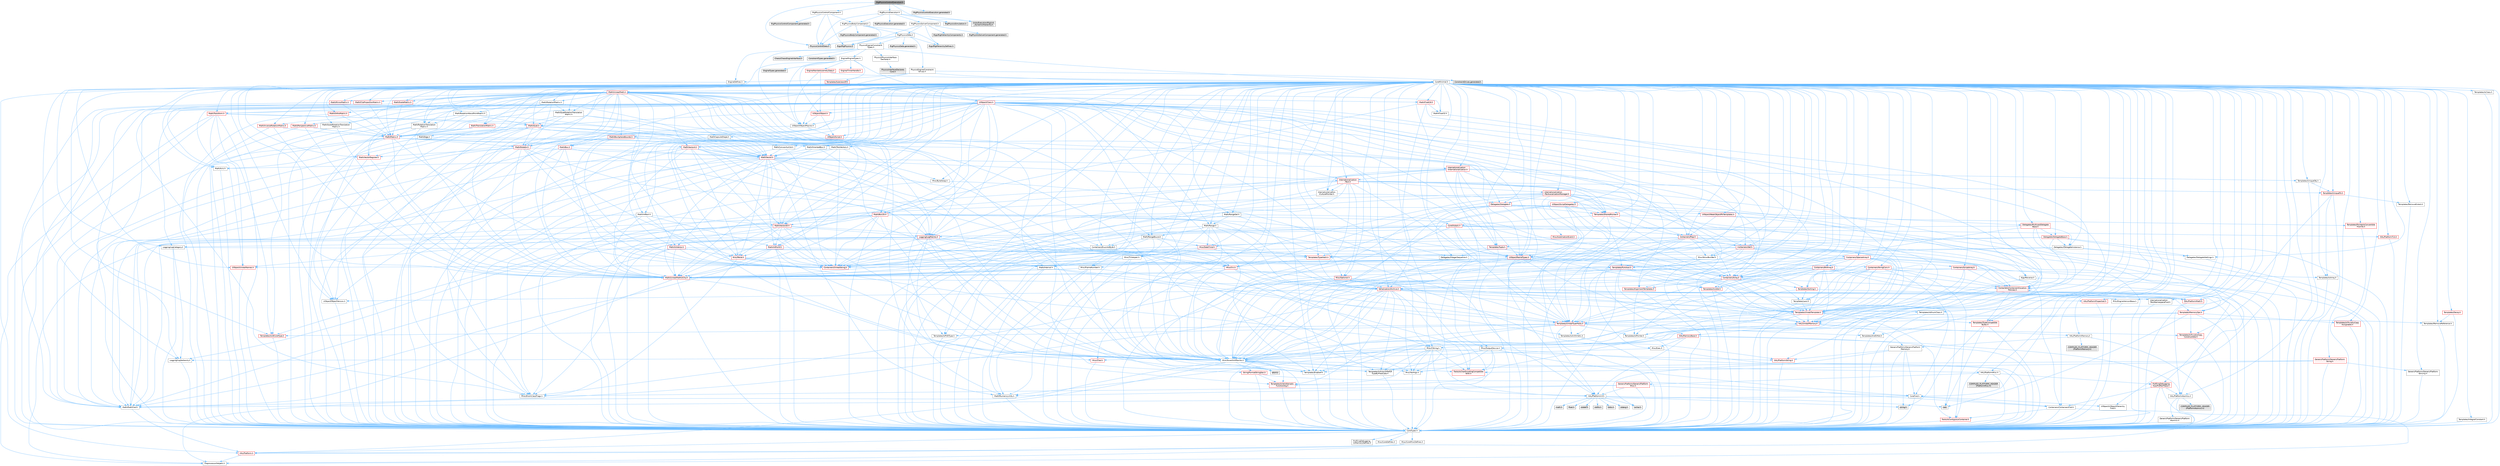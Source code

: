digraph "RigPhysicsControlExecution.h"
{
 // INTERACTIVE_SVG=YES
 // LATEX_PDF_SIZE
  bgcolor="transparent";
  edge [fontname=Helvetica,fontsize=10,labelfontname=Helvetica,labelfontsize=10];
  node [fontname=Helvetica,fontsize=10,shape=box,height=0.2,width=0.4];
  Node1 [id="Node000001",label="RigPhysicsControlExecution.h",height=0.2,width=0.4,color="gray40", fillcolor="grey60", style="filled", fontcolor="black",tooltip=" "];
  Node1 -> Node2 [id="edge1_Node000001_Node000002",color="steelblue1",style="solid",tooltip=" "];
  Node2 [id="Node000002",label="RigPhysicsExecution.h",height=0.2,width=0.4,color="grey40", fillcolor="white", style="filled",URL="$d3/d22/RigPhysicsExecution_8h.html",tooltip=" "];
  Node2 -> Node3 [id="edge2_Node000002_Node000003",color="steelblue1",style="solid",tooltip=" "];
  Node3 [id="Node000003",label="RigPhysicsBodyComponent.h",height=0.2,width=0.4,color="grey40", fillcolor="white", style="filled",URL="$d1/d96/RigPhysicsBodyComponent_8h.html",tooltip=" "];
  Node3 -> Node4 [id="edge3_Node000003_Node000004",color="steelblue1",style="solid",tooltip=" "];
  Node4 [id="Node000004",label="RigPhysicsData.h",height=0.2,width=0.4,color="grey40", fillcolor="white", style="filled",URL="$d7/d66/RigPhysicsData_8h.html",tooltip=" "];
  Node4 -> Node5 [id="edge4_Node000004_Node000005",color="steelblue1",style="solid",tooltip=" "];
  Node5 [id="Node000005",label="PhysicsControlData.h",height=0.2,width=0.4,color="grey60", fillcolor="#E0E0E0", style="filled",tooltip=" "];
  Node4 -> Node6 [id="edge5_Node000004_Node000006",color="steelblue1",style="solid",tooltip=" "];
  Node6 [id="Node000006",label="Rigs/RigPhysics.h",height=0.2,width=0.4,color="grey60", fillcolor="#E0E0E0", style="filled",tooltip=" "];
  Node4 -> Node7 [id="edge6_Node000004_Node000007",color="steelblue1",style="solid",tooltip=" "];
  Node7 [id="Node000007",label="Rigs/RigHierarchyDefines.h",height=0.2,width=0.4,color="grey60", fillcolor="#E0E0E0", style="filled",tooltip=" "];
  Node4 -> Node8 [id="edge7_Node000004_Node000008",color="steelblue1",style="solid",tooltip=" "];
  Node8 [id="Node000008",label="PhysicsEngine/Constraint\lTypes.h",height=0.2,width=0.4,color="grey40", fillcolor="white", style="filled",URL="$d7/dd1/ConstraintTypes_8h.html",tooltip=" "];
  Node8 -> Node9 [id="edge8_Node000008_Node000009",color="steelblue1",style="solid",tooltip=" "];
  Node9 [id="Node000009",label="CoreMinimal.h",height=0.2,width=0.4,color="grey40", fillcolor="white", style="filled",URL="$d7/d67/CoreMinimal_8h.html",tooltip=" "];
  Node9 -> Node10 [id="edge9_Node000009_Node000010",color="steelblue1",style="solid",tooltip=" "];
  Node10 [id="Node000010",label="CoreTypes.h",height=0.2,width=0.4,color="grey40", fillcolor="white", style="filled",URL="$dc/dec/CoreTypes_8h.html",tooltip=" "];
  Node10 -> Node11 [id="edge10_Node000010_Node000011",color="steelblue1",style="solid",tooltip=" "];
  Node11 [id="Node000011",label="HAL/Platform.h",height=0.2,width=0.4,color="red", fillcolor="#FFF0F0", style="filled",URL="$d9/dd0/Platform_8h.html",tooltip=" "];
  Node11 -> Node15 [id="edge11_Node000011_Node000015",color="steelblue1",style="solid",tooltip=" "];
  Node15 [id="Node000015",label="PreprocessorHelpers.h",height=0.2,width=0.4,color="grey40", fillcolor="white", style="filled",URL="$db/ddb/PreprocessorHelpers_8h.html",tooltip=" "];
  Node10 -> Node21 [id="edge12_Node000010_Node000021",color="steelblue1",style="solid",tooltip=" "];
  Node21 [id="Node000021",label="ProfilingDebugging\l/UMemoryDefines.h",height=0.2,width=0.4,color="grey40", fillcolor="white", style="filled",URL="$d2/da2/UMemoryDefines_8h.html",tooltip=" "];
  Node10 -> Node22 [id="edge13_Node000010_Node000022",color="steelblue1",style="solid",tooltip=" "];
  Node22 [id="Node000022",label="Misc/CoreMiscDefines.h",height=0.2,width=0.4,color="grey40", fillcolor="white", style="filled",URL="$da/d38/CoreMiscDefines_8h.html",tooltip=" "];
  Node22 -> Node11 [id="edge14_Node000022_Node000011",color="steelblue1",style="solid",tooltip=" "];
  Node22 -> Node15 [id="edge15_Node000022_Node000015",color="steelblue1",style="solid",tooltip=" "];
  Node10 -> Node23 [id="edge16_Node000010_Node000023",color="steelblue1",style="solid",tooltip=" "];
  Node23 [id="Node000023",label="Misc/CoreDefines.h",height=0.2,width=0.4,color="grey40", fillcolor="white", style="filled",URL="$d3/dd2/CoreDefines_8h.html",tooltip=" "];
  Node9 -> Node24 [id="edge17_Node000009_Node000024",color="steelblue1",style="solid",tooltip=" "];
  Node24 [id="Node000024",label="CoreFwd.h",height=0.2,width=0.4,color="grey40", fillcolor="white", style="filled",URL="$d1/d1e/CoreFwd_8h.html",tooltip=" "];
  Node24 -> Node10 [id="edge18_Node000024_Node000010",color="steelblue1",style="solid",tooltip=" "];
  Node24 -> Node25 [id="edge19_Node000024_Node000025",color="steelblue1",style="solid",tooltip=" "];
  Node25 [id="Node000025",label="Containers/ContainersFwd.h",height=0.2,width=0.4,color="grey40", fillcolor="white", style="filled",URL="$d4/d0a/ContainersFwd_8h.html",tooltip=" "];
  Node25 -> Node11 [id="edge20_Node000025_Node000011",color="steelblue1",style="solid",tooltip=" "];
  Node25 -> Node10 [id="edge21_Node000025_Node000010",color="steelblue1",style="solid",tooltip=" "];
  Node25 -> Node26 [id="edge22_Node000025_Node000026",color="steelblue1",style="solid",tooltip=" "];
  Node26 [id="Node000026",label="Traits/IsContiguousContainer.h",height=0.2,width=0.4,color="red", fillcolor="#FFF0F0", style="filled",URL="$d5/d3c/IsContiguousContainer_8h.html",tooltip=" "];
  Node26 -> Node10 [id="edge23_Node000026_Node000010",color="steelblue1",style="solid",tooltip=" "];
  Node24 -> Node29 [id="edge24_Node000024_Node000029",color="steelblue1",style="solid",tooltip=" "];
  Node29 [id="Node000029",label="Math/MathFwd.h",height=0.2,width=0.4,color="grey40", fillcolor="white", style="filled",URL="$d2/d10/MathFwd_8h.html",tooltip=" "];
  Node29 -> Node11 [id="edge25_Node000029_Node000011",color="steelblue1",style="solid",tooltip=" "];
  Node24 -> Node30 [id="edge26_Node000024_Node000030",color="steelblue1",style="solid",tooltip=" "];
  Node30 [id="Node000030",label="UObject/UObjectHierarchy\lFwd.h",height=0.2,width=0.4,color="grey40", fillcolor="white", style="filled",URL="$d3/d13/UObjectHierarchyFwd_8h.html",tooltip=" "];
  Node9 -> Node30 [id="edge27_Node000009_Node000030",color="steelblue1",style="solid",tooltip=" "];
  Node9 -> Node25 [id="edge28_Node000009_Node000025",color="steelblue1",style="solid",tooltip=" "];
  Node9 -> Node31 [id="edge29_Node000009_Node000031",color="steelblue1",style="solid",tooltip=" "];
  Node31 [id="Node000031",label="Misc/VarArgs.h",height=0.2,width=0.4,color="grey40", fillcolor="white", style="filled",URL="$d5/d6f/VarArgs_8h.html",tooltip=" "];
  Node31 -> Node10 [id="edge30_Node000031_Node000010",color="steelblue1",style="solid",tooltip=" "];
  Node9 -> Node32 [id="edge31_Node000009_Node000032",color="steelblue1",style="solid",tooltip=" "];
  Node32 [id="Node000032",label="Logging/LogVerbosity.h",height=0.2,width=0.4,color="grey40", fillcolor="white", style="filled",URL="$d2/d8f/LogVerbosity_8h.html",tooltip=" "];
  Node32 -> Node10 [id="edge32_Node000032_Node000010",color="steelblue1",style="solid",tooltip=" "];
  Node9 -> Node33 [id="edge33_Node000009_Node000033",color="steelblue1",style="solid",tooltip=" "];
  Node33 [id="Node000033",label="Misc/OutputDevice.h",height=0.2,width=0.4,color="grey40", fillcolor="white", style="filled",URL="$d7/d32/OutputDevice_8h.html",tooltip=" "];
  Node33 -> Node24 [id="edge34_Node000033_Node000024",color="steelblue1",style="solid",tooltip=" "];
  Node33 -> Node10 [id="edge35_Node000033_Node000010",color="steelblue1",style="solid",tooltip=" "];
  Node33 -> Node32 [id="edge36_Node000033_Node000032",color="steelblue1",style="solid",tooltip=" "];
  Node33 -> Node31 [id="edge37_Node000033_Node000031",color="steelblue1",style="solid",tooltip=" "];
  Node33 -> Node34 [id="edge38_Node000033_Node000034",color="steelblue1",style="solid",tooltip=" "];
  Node34 [id="Node000034",label="Templates/IsArrayOrRefOf\lTypeByPredicate.h",height=0.2,width=0.4,color="grey40", fillcolor="white", style="filled",URL="$d6/da1/IsArrayOrRefOfTypeByPredicate_8h.html",tooltip=" "];
  Node34 -> Node10 [id="edge39_Node000034_Node000010",color="steelblue1",style="solid",tooltip=" "];
  Node33 -> Node35 [id="edge40_Node000033_Node000035",color="steelblue1",style="solid",tooltip=" "];
  Node35 [id="Node000035",label="Templates/IsValidVariadic\lFunctionArg.h",height=0.2,width=0.4,color="red", fillcolor="#FFF0F0", style="filled",URL="$d0/dc8/IsValidVariadicFunctionArg_8h.html",tooltip=" "];
  Node35 -> Node10 [id="edge41_Node000035_Node000010",color="steelblue1",style="solid",tooltip=" "];
  Node33 -> Node37 [id="edge42_Node000033_Node000037",color="steelblue1",style="solid",tooltip=" "];
  Node37 [id="Node000037",label="Traits/IsCharEncodingCompatible\lWith.h",height=0.2,width=0.4,color="red", fillcolor="#FFF0F0", style="filled",URL="$df/dd1/IsCharEncodingCompatibleWith_8h.html",tooltip=" "];
  Node9 -> Node39 [id="edge43_Node000009_Node000039",color="steelblue1",style="solid",tooltip=" "];
  Node39 [id="Node000039",label="HAL/PlatformCrt.h",height=0.2,width=0.4,color="grey40", fillcolor="white", style="filled",URL="$d8/d75/PlatformCrt_8h.html",tooltip=" "];
  Node39 -> Node40 [id="edge44_Node000039_Node000040",color="steelblue1",style="solid",tooltip=" "];
  Node40 [id="Node000040",label="new",height=0.2,width=0.4,color="grey60", fillcolor="#E0E0E0", style="filled",tooltip=" "];
  Node39 -> Node41 [id="edge45_Node000039_Node000041",color="steelblue1",style="solid",tooltip=" "];
  Node41 [id="Node000041",label="wchar.h",height=0.2,width=0.4,color="grey60", fillcolor="#E0E0E0", style="filled",tooltip=" "];
  Node39 -> Node42 [id="edge46_Node000039_Node000042",color="steelblue1",style="solid",tooltip=" "];
  Node42 [id="Node000042",label="stddef.h",height=0.2,width=0.4,color="grey60", fillcolor="#E0E0E0", style="filled",tooltip=" "];
  Node39 -> Node43 [id="edge47_Node000039_Node000043",color="steelblue1",style="solid",tooltip=" "];
  Node43 [id="Node000043",label="stdlib.h",height=0.2,width=0.4,color="grey60", fillcolor="#E0E0E0", style="filled",tooltip=" "];
  Node39 -> Node44 [id="edge48_Node000039_Node000044",color="steelblue1",style="solid",tooltip=" "];
  Node44 [id="Node000044",label="stdio.h",height=0.2,width=0.4,color="grey60", fillcolor="#E0E0E0", style="filled",tooltip=" "];
  Node39 -> Node45 [id="edge49_Node000039_Node000045",color="steelblue1",style="solid",tooltip=" "];
  Node45 [id="Node000045",label="stdarg.h",height=0.2,width=0.4,color="grey60", fillcolor="#E0E0E0", style="filled",tooltip=" "];
  Node39 -> Node46 [id="edge50_Node000039_Node000046",color="steelblue1",style="solid",tooltip=" "];
  Node46 [id="Node000046",label="math.h",height=0.2,width=0.4,color="grey60", fillcolor="#E0E0E0", style="filled",tooltip=" "];
  Node39 -> Node47 [id="edge51_Node000039_Node000047",color="steelblue1",style="solid",tooltip=" "];
  Node47 [id="Node000047",label="float.h",height=0.2,width=0.4,color="grey60", fillcolor="#E0E0E0", style="filled",tooltip=" "];
  Node39 -> Node48 [id="edge52_Node000039_Node000048",color="steelblue1",style="solid",tooltip=" "];
  Node48 [id="Node000048",label="string.h",height=0.2,width=0.4,color="grey60", fillcolor="#E0E0E0", style="filled",tooltip=" "];
  Node9 -> Node49 [id="edge53_Node000009_Node000049",color="steelblue1",style="solid",tooltip=" "];
  Node49 [id="Node000049",label="HAL/PlatformMisc.h",height=0.2,width=0.4,color="grey40", fillcolor="white", style="filled",URL="$d0/df5/PlatformMisc_8h.html",tooltip=" "];
  Node49 -> Node10 [id="edge54_Node000049_Node000010",color="steelblue1",style="solid",tooltip=" "];
  Node49 -> Node50 [id="edge55_Node000049_Node000050",color="steelblue1",style="solid",tooltip=" "];
  Node50 [id="Node000050",label="GenericPlatform/GenericPlatform\lMisc.h",height=0.2,width=0.4,color="red", fillcolor="#FFF0F0", style="filled",URL="$db/d9a/GenericPlatformMisc_8h.html",tooltip=" "];
  Node50 -> Node24 [id="edge56_Node000050_Node000024",color="steelblue1",style="solid",tooltip=" "];
  Node50 -> Node10 [id="edge57_Node000050_Node000010",color="steelblue1",style="solid",tooltip=" "];
  Node50 -> Node39 [id="edge58_Node000050_Node000039",color="steelblue1",style="solid",tooltip=" "];
  Node50 -> Node54 [id="edge59_Node000050_Node000054",color="steelblue1",style="solid",tooltip=" "];
  Node54 [id="Node000054",label="Math/NumericLimits.h",height=0.2,width=0.4,color="grey40", fillcolor="white", style="filled",URL="$df/d1b/NumericLimits_8h.html",tooltip=" "];
  Node54 -> Node10 [id="edge60_Node000054_Node000010",color="steelblue1",style="solid",tooltip=" "];
  Node50 -> Node56 [id="edge61_Node000050_Node000056",color="steelblue1",style="solid",tooltip=" "];
  Node56 [id="Node000056",label="Misc/EnumClassFlags.h",height=0.2,width=0.4,color="grey40", fillcolor="white", style="filled",URL="$d8/de7/EnumClassFlags_8h.html",tooltip=" "];
  Node49 -> Node59 [id="edge62_Node000049_Node000059",color="steelblue1",style="solid",tooltip=" "];
  Node59 [id="Node000059",label="COMPILED_PLATFORM_HEADER\l(PlatformMisc.h)",height=0.2,width=0.4,color="grey60", fillcolor="#E0E0E0", style="filled",tooltip=" "];
  Node49 -> Node60 [id="edge63_Node000049_Node000060",color="steelblue1",style="solid",tooltip=" "];
  Node60 [id="Node000060",label="ProfilingDebugging\l/CpuProfilerTrace.h",height=0.2,width=0.4,color="red", fillcolor="#FFF0F0", style="filled",URL="$da/dcb/CpuProfilerTrace_8h.html",tooltip=" "];
  Node60 -> Node10 [id="edge64_Node000060_Node000010",color="steelblue1",style="solid",tooltip=" "];
  Node60 -> Node25 [id="edge65_Node000060_Node000025",color="steelblue1",style="solid",tooltip=" "];
  Node60 -> Node61 [id="edge66_Node000060_Node000061",color="steelblue1",style="solid",tooltip=" "];
  Node61 [id="Node000061",label="HAL/PlatformAtomics.h",height=0.2,width=0.4,color="grey40", fillcolor="white", style="filled",URL="$d3/d36/PlatformAtomics_8h.html",tooltip=" "];
  Node61 -> Node10 [id="edge67_Node000061_Node000010",color="steelblue1",style="solid",tooltip=" "];
  Node61 -> Node62 [id="edge68_Node000061_Node000062",color="steelblue1",style="solid",tooltip=" "];
  Node62 [id="Node000062",label="GenericPlatform/GenericPlatform\lAtomics.h",height=0.2,width=0.4,color="grey40", fillcolor="white", style="filled",URL="$da/d72/GenericPlatformAtomics_8h.html",tooltip=" "];
  Node62 -> Node10 [id="edge69_Node000062_Node000010",color="steelblue1",style="solid",tooltip=" "];
  Node61 -> Node63 [id="edge70_Node000061_Node000063",color="steelblue1",style="solid",tooltip=" "];
  Node63 [id="Node000063",label="COMPILED_PLATFORM_HEADER\l(PlatformAtomics.h)",height=0.2,width=0.4,color="grey60", fillcolor="#E0E0E0", style="filled",tooltip=" "];
  Node60 -> Node15 [id="edge71_Node000060_Node000015",color="steelblue1",style="solid",tooltip=" "];
  Node9 -> Node68 [id="edge72_Node000009_Node000068",color="steelblue1",style="solid",tooltip=" "];
  Node68 [id="Node000068",label="Misc/AssertionMacros.h",height=0.2,width=0.4,color="grey40", fillcolor="white", style="filled",URL="$d0/dfa/AssertionMacros_8h.html",tooltip=" "];
  Node68 -> Node10 [id="edge73_Node000068_Node000010",color="steelblue1",style="solid",tooltip=" "];
  Node68 -> Node11 [id="edge74_Node000068_Node000011",color="steelblue1",style="solid",tooltip=" "];
  Node68 -> Node49 [id="edge75_Node000068_Node000049",color="steelblue1",style="solid",tooltip=" "];
  Node68 -> Node15 [id="edge76_Node000068_Node000015",color="steelblue1",style="solid",tooltip=" "];
  Node68 -> Node69 [id="edge77_Node000068_Node000069",color="steelblue1",style="solid",tooltip=" "];
  Node69 [id="Node000069",label="Templates/EnableIf.h",height=0.2,width=0.4,color="grey40", fillcolor="white", style="filled",URL="$d7/d60/EnableIf_8h.html",tooltip=" "];
  Node69 -> Node10 [id="edge78_Node000069_Node000010",color="steelblue1",style="solid",tooltip=" "];
  Node68 -> Node34 [id="edge79_Node000068_Node000034",color="steelblue1",style="solid",tooltip=" "];
  Node68 -> Node35 [id="edge80_Node000068_Node000035",color="steelblue1",style="solid",tooltip=" "];
  Node68 -> Node37 [id="edge81_Node000068_Node000037",color="steelblue1",style="solid",tooltip=" "];
  Node68 -> Node31 [id="edge82_Node000068_Node000031",color="steelblue1",style="solid",tooltip=" "];
  Node68 -> Node70 [id="edge83_Node000068_Node000070",color="steelblue1",style="solid",tooltip=" "];
  Node70 [id="Node000070",label="String/FormatStringSan.h",height=0.2,width=0.4,color="red", fillcolor="#FFF0F0", style="filled",URL="$d3/d8b/FormatStringSan_8h.html",tooltip=" "];
  Node70 -> Node10 [id="edge84_Node000070_Node000010",color="steelblue1",style="solid",tooltip=" "];
  Node70 -> Node35 [id="edge85_Node000070_Node000035",color="steelblue1",style="solid",tooltip=" "];
  Node70 -> Node25 [id="edge86_Node000070_Node000025",color="steelblue1",style="solid",tooltip=" "];
  Node68 -> Node76 [id="edge87_Node000068_Node000076",color="steelblue1",style="solid",tooltip=" "];
  Node76 [id="Node000076",label="atomic",height=0.2,width=0.4,color="grey60", fillcolor="#E0E0E0", style="filled",tooltip=" "];
  Node9 -> Node77 [id="edge88_Node000009_Node000077",color="steelblue1",style="solid",tooltip=" "];
  Node77 [id="Node000077",label="Templates/IsPointer.h",height=0.2,width=0.4,color="grey40", fillcolor="white", style="filled",URL="$d7/d05/IsPointer_8h.html",tooltip=" "];
  Node77 -> Node10 [id="edge89_Node000077_Node000010",color="steelblue1",style="solid",tooltip=" "];
  Node9 -> Node78 [id="edge90_Node000009_Node000078",color="steelblue1",style="solid",tooltip=" "];
  Node78 [id="Node000078",label="HAL/PlatformMemory.h",height=0.2,width=0.4,color="grey40", fillcolor="white", style="filled",URL="$de/d68/PlatformMemory_8h.html",tooltip=" "];
  Node78 -> Node10 [id="edge91_Node000078_Node000010",color="steelblue1",style="solid",tooltip=" "];
  Node78 -> Node79 [id="edge92_Node000078_Node000079",color="steelblue1",style="solid",tooltip=" "];
  Node79 [id="Node000079",label="GenericPlatform/GenericPlatform\lMemory.h",height=0.2,width=0.4,color="grey40", fillcolor="white", style="filled",URL="$dd/d22/GenericPlatformMemory_8h.html",tooltip=" "];
  Node79 -> Node24 [id="edge93_Node000079_Node000024",color="steelblue1",style="solid",tooltip=" "];
  Node79 -> Node10 [id="edge94_Node000079_Node000010",color="steelblue1",style="solid",tooltip=" "];
  Node79 -> Node80 [id="edge95_Node000079_Node000080",color="steelblue1",style="solid",tooltip=" "];
  Node80 [id="Node000080",label="HAL/PlatformString.h",height=0.2,width=0.4,color="red", fillcolor="#FFF0F0", style="filled",URL="$db/db5/PlatformString_8h.html",tooltip=" "];
  Node80 -> Node10 [id="edge96_Node000080_Node000010",color="steelblue1",style="solid",tooltip=" "];
  Node79 -> Node48 [id="edge97_Node000079_Node000048",color="steelblue1",style="solid",tooltip=" "];
  Node79 -> Node41 [id="edge98_Node000079_Node000041",color="steelblue1",style="solid",tooltip=" "];
  Node78 -> Node82 [id="edge99_Node000078_Node000082",color="steelblue1",style="solid",tooltip=" "];
  Node82 [id="Node000082",label="COMPILED_PLATFORM_HEADER\l(PlatformMemory.h)",height=0.2,width=0.4,color="grey60", fillcolor="#E0E0E0", style="filled",tooltip=" "];
  Node9 -> Node61 [id="edge100_Node000009_Node000061",color="steelblue1",style="solid",tooltip=" "];
  Node9 -> Node83 [id="edge101_Node000009_Node000083",color="steelblue1",style="solid",tooltip=" "];
  Node83 [id="Node000083",label="Misc/Exec.h",height=0.2,width=0.4,color="grey40", fillcolor="white", style="filled",URL="$de/ddb/Exec_8h.html",tooltip=" "];
  Node83 -> Node10 [id="edge102_Node000083_Node000010",color="steelblue1",style="solid",tooltip=" "];
  Node83 -> Node68 [id="edge103_Node000083_Node000068",color="steelblue1",style="solid",tooltip=" "];
  Node9 -> Node84 [id="edge104_Node000009_Node000084",color="steelblue1",style="solid",tooltip=" "];
  Node84 [id="Node000084",label="HAL/MemoryBase.h",height=0.2,width=0.4,color="red", fillcolor="#FFF0F0", style="filled",URL="$d6/d9f/MemoryBase_8h.html",tooltip=" "];
  Node84 -> Node10 [id="edge105_Node000084_Node000010",color="steelblue1",style="solid",tooltip=" "];
  Node84 -> Node61 [id="edge106_Node000084_Node000061",color="steelblue1",style="solid",tooltip=" "];
  Node84 -> Node39 [id="edge107_Node000084_Node000039",color="steelblue1",style="solid",tooltip=" "];
  Node84 -> Node83 [id="edge108_Node000084_Node000083",color="steelblue1",style="solid",tooltip=" "];
  Node84 -> Node33 [id="edge109_Node000084_Node000033",color="steelblue1",style="solid",tooltip=" "];
  Node9 -> Node94 [id="edge110_Node000009_Node000094",color="steelblue1",style="solid",tooltip=" "];
  Node94 [id="Node000094",label="HAL/UnrealMemory.h",height=0.2,width=0.4,color="red", fillcolor="#FFF0F0", style="filled",URL="$d9/d96/UnrealMemory_8h.html",tooltip=" "];
  Node94 -> Node10 [id="edge111_Node000094_Node000010",color="steelblue1",style="solid",tooltip=" "];
  Node94 -> Node79 [id="edge112_Node000094_Node000079",color="steelblue1",style="solid",tooltip=" "];
  Node94 -> Node84 [id="edge113_Node000094_Node000084",color="steelblue1",style="solid",tooltip=" "];
  Node94 -> Node78 [id="edge114_Node000094_Node000078",color="steelblue1",style="solid",tooltip=" "];
  Node94 -> Node77 [id="edge115_Node000094_Node000077",color="steelblue1",style="solid",tooltip=" "];
  Node9 -> Node96 [id="edge116_Node000009_Node000096",color="steelblue1",style="solid",tooltip=" "];
  Node96 [id="Node000096",label="Templates/IsArithmetic.h",height=0.2,width=0.4,color="grey40", fillcolor="white", style="filled",URL="$d2/d5d/IsArithmetic_8h.html",tooltip=" "];
  Node96 -> Node10 [id="edge117_Node000096_Node000010",color="steelblue1",style="solid",tooltip=" "];
  Node9 -> Node90 [id="edge118_Node000009_Node000090",color="steelblue1",style="solid",tooltip=" "];
  Node90 [id="Node000090",label="Templates/AndOrNot.h",height=0.2,width=0.4,color="grey40", fillcolor="white", style="filled",URL="$db/d0a/AndOrNot_8h.html",tooltip=" "];
  Node90 -> Node10 [id="edge119_Node000090_Node000010",color="steelblue1",style="solid",tooltip=" "];
  Node9 -> Node97 [id="edge120_Node000009_Node000097",color="steelblue1",style="solid",tooltip=" "];
  Node97 [id="Node000097",label="Templates/IsPODType.h",height=0.2,width=0.4,color="grey40", fillcolor="white", style="filled",URL="$d7/db1/IsPODType_8h.html",tooltip=" "];
  Node97 -> Node10 [id="edge121_Node000097_Node000010",color="steelblue1",style="solid",tooltip=" "];
  Node9 -> Node98 [id="edge122_Node000009_Node000098",color="steelblue1",style="solid",tooltip=" "];
  Node98 [id="Node000098",label="Templates/IsUECoreType.h",height=0.2,width=0.4,color="red", fillcolor="#FFF0F0", style="filled",URL="$d1/db8/IsUECoreType_8h.html",tooltip=" "];
  Node98 -> Node10 [id="edge123_Node000098_Node000010",color="steelblue1",style="solid",tooltip=" "];
  Node9 -> Node91 [id="edge124_Node000009_Node000091",color="steelblue1",style="solid",tooltip=" "];
  Node91 [id="Node000091",label="Templates/IsTriviallyCopy\lConstructible.h",height=0.2,width=0.4,color="red", fillcolor="#FFF0F0", style="filled",URL="$d3/d78/IsTriviallyCopyConstructible_8h.html",tooltip=" "];
  Node91 -> Node10 [id="edge125_Node000091_Node000010",color="steelblue1",style="solid",tooltip=" "];
  Node9 -> Node99 [id="edge126_Node000009_Node000099",color="steelblue1",style="solid",tooltip=" "];
  Node99 [id="Node000099",label="Templates/UnrealTypeTraits.h",height=0.2,width=0.4,color="red", fillcolor="#FFF0F0", style="filled",URL="$d2/d2d/UnrealTypeTraits_8h.html",tooltip=" "];
  Node99 -> Node10 [id="edge127_Node000099_Node000010",color="steelblue1",style="solid",tooltip=" "];
  Node99 -> Node77 [id="edge128_Node000099_Node000077",color="steelblue1",style="solid",tooltip=" "];
  Node99 -> Node68 [id="edge129_Node000099_Node000068",color="steelblue1",style="solid",tooltip=" "];
  Node99 -> Node90 [id="edge130_Node000099_Node000090",color="steelblue1",style="solid",tooltip=" "];
  Node99 -> Node69 [id="edge131_Node000099_Node000069",color="steelblue1",style="solid",tooltip=" "];
  Node99 -> Node96 [id="edge132_Node000099_Node000096",color="steelblue1",style="solid",tooltip=" "];
  Node99 -> Node97 [id="edge133_Node000099_Node000097",color="steelblue1",style="solid",tooltip=" "];
  Node99 -> Node98 [id="edge134_Node000099_Node000098",color="steelblue1",style="solid",tooltip=" "];
  Node99 -> Node91 [id="edge135_Node000099_Node000091",color="steelblue1",style="solid",tooltip=" "];
  Node9 -> Node69 [id="edge136_Node000009_Node000069",color="steelblue1",style="solid",tooltip=" "];
  Node9 -> Node101 [id="edge137_Node000009_Node000101",color="steelblue1",style="solid",tooltip=" "];
  Node101 [id="Node000101",label="Templates/RemoveReference.h",height=0.2,width=0.4,color="grey40", fillcolor="white", style="filled",URL="$da/dbe/RemoveReference_8h.html",tooltip=" "];
  Node101 -> Node10 [id="edge138_Node000101_Node000010",color="steelblue1",style="solid",tooltip=" "];
  Node9 -> Node102 [id="edge139_Node000009_Node000102",color="steelblue1",style="solid",tooltip=" "];
  Node102 [id="Node000102",label="Templates/IntegralConstant.h",height=0.2,width=0.4,color="grey40", fillcolor="white", style="filled",URL="$db/d1b/IntegralConstant_8h.html",tooltip=" "];
  Node102 -> Node10 [id="edge140_Node000102_Node000010",color="steelblue1",style="solid",tooltip=" "];
  Node9 -> Node103 [id="edge141_Node000009_Node000103",color="steelblue1",style="solid",tooltip=" "];
  Node103 [id="Node000103",label="Templates/IsClass.h",height=0.2,width=0.4,color="grey40", fillcolor="white", style="filled",URL="$db/dcb/IsClass_8h.html",tooltip=" "];
  Node103 -> Node10 [id="edge142_Node000103_Node000010",color="steelblue1",style="solid",tooltip=" "];
  Node9 -> Node104 [id="edge143_Node000009_Node000104",color="steelblue1",style="solid",tooltip=" "];
  Node104 [id="Node000104",label="Templates/TypeCompatible\lBytes.h",height=0.2,width=0.4,color="red", fillcolor="#FFF0F0", style="filled",URL="$df/d0a/TypeCompatibleBytes_8h.html",tooltip=" "];
  Node104 -> Node10 [id="edge144_Node000104_Node000010",color="steelblue1",style="solid",tooltip=" "];
  Node104 -> Node48 [id="edge145_Node000104_Node000048",color="steelblue1",style="solid",tooltip=" "];
  Node104 -> Node40 [id="edge146_Node000104_Node000040",color="steelblue1",style="solid",tooltip=" "];
  Node9 -> Node26 [id="edge147_Node000009_Node000026",color="steelblue1",style="solid",tooltip=" "];
  Node9 -> Node105 [id="edge148_Node000009_Node000105",color="steelblue1",style="solid",tooltip=" "];
  Node105 [id="Node000105",label="Templates/UnrealTemplate.h",height=0.2,width=0.4,color="red", fillcolor="#FFF0F0", style="filled",URL="$d4/d24/UnrealTemplate_8h.html",tooltip=" "];
  Node105 -> Node10 [id="edge149_Node000105_Node000010",color="steelblue1",style="solid",tooltip=" "];
  Node105 -> Node77 [id="edge150_Node000105_Node000077",color="steelblue1",style="solid",tooltip=" "];
  Node105 -> Node94 [id="edge151_Node000105_Node000094",color="steelblue1",style="solid",tooltip=" "];
  Node105 -> Node99 [id="edge152_Node000105_Node000099",color="steelblue1",style="solid",tooltip=" "];
  Node105 -> Node101 [id="edge153_Node000105_Node000101",color="steelblue1",style="solid",tooltip=" "];
  Node105 -> Node104 [id="edge154_Node000105_Node000104",color="steelblue1",style="solid",tooltip=" "];
  Node105 -> Node26 [id="edge155_Node000105_Node000026",color="steelblue1",style="solid",tooltip=" "];
  Node9 -> Node54 [id="edge156_Node000009_Node000054",color="steelblue1",style="solid",tooltip=" "];
  Node9 -> Node109 [id="edge157_Node000009_Node000109",color="steelblue1",style="solid",tooltip=" "];
  Node109 [id="Node000109",label="HAL/PlatformMath.h",height=0.2,width=0.4,color="red", fillcolor="#FFF0F0", style="filled",URL="$dc/d53/PlatformMath_8h.html",tooltip=" "];
  Node109 -> Node10 [id="edge158_Node000109_Node000010",color="steelblue1",style="solid",tooltip=" "];
  Node9 -> Node92 [id="edge159_Node000009_Node000092",color="steelblue1",style="solid",tooltip=" "];
  Node92 [id="Node000092",label="Templates/IsTriviallyCopy\lAssignable.h",height=0.2,width=0.4,color="red", fillcolor="#FFF0F0", style="filled",URL="$d2/df2/IsTriviallyCopyAssignable_8h.html",tooltip=" "];
  Node92 -> Node10 [id="edge160_Node000092_Node000010",color="steelblue1",style="solid",tooltip=" "];
  Node9 -> Node117 [id="edge161_Node000009_Node000117",color="steelblue1",style="solid",tooltip=" "];
  Node117 [id="Node000117",label="Templates/MemoryOps.h",height=0.2,width=0.4,color="red", fillcolor="#FFF0F0", style="filled",URL="$db/dea/MemoryOps_8h.html",tooltip=" "];
  Node117 -> Node10 [id="edge162_Node000117_Node000010",color="steelblue1",style="solid",tooltip=" "];
  Node117 -> Node94 [id="edge163_Node000117_Node000094",color="steelblue1",style="solid",tooltip=" "];
  Node117 -> Node92 [id="edge164_Node000117_Node000092",color="steelblue1",style="solid",tooltip=" "];
  Node117 -> Node91 [id="edge165_Node000117_Node000091",color="steelblue1",style="solid",tooltip=" "];
  Node117 -> Node99 [id="edge166_Node000117_Node000099",color="steelblue1",style="solid",tooltip=" "];
  Node117 -> Node40 [id="edge167_Node000117_Node000040",color="steelblue1",style="solid",tooltip=" "];
  Node9 -> Node118 [id="edge168_Node000009_Node000118",color="steelblue1",style="solid",tooltip=" "];
  Node118 [id="Node000118",label="Containers/ContainerAllocation\lPolicies.h",height=0.2,width=0.4,color="red", fillcolor="#FFF0F0", style="filled",URL="$d7/dff/ContainerAllocationPolicies_8h.html",tooltip=" "];
  Node118 -> Node10 [id="edge169_Node000118_Node000010",color="steelblue1",style="solid",tooltip=" "];
  Node118 -> Node118 [id="edge170_Node000118_Node000118",color="steelblue1",style="solid",tooltip=" "];
  Node118 -> Node109 [id="edge171_Node000118_Node000109",color="steelblue1",style="solid",tooltip=" "];
  Node118 -> Node94 [id="edge172_Node000118_Node000094",color="steelblue1",style="solid",tooltip=" "];
  Node118 -> Node54 [id="edge173_Node000118_Node000054",color="steelblue1",style="solid",tooltip=" "];
  Node118 -> Node68 [id="edge174_Node000118_Node000068",color="steelblue1",style="solid",tooltip=" "];
  Node118 -> Node117 [id="edge175_Node000118_Node000117",color="steelblue1",style="solid",tooltip=" "];
  Node118 -> Node104 [id="edge176_Node000118_Node000104",color="steelblue1",style="solid",tooltip=" "];
  Node9 -> Node121 [id="edge177_Node000009_Node000121",color="steelblue1",style="solid",tooltip=" "];
  Node121 [id="Node000121",label="Templates/IsEnumClass.h",height=0.2,width=0.4,color="grey40", fillcolor="white", style="filled",URL="$d7/d15/IsEnumClass_8h.html",tooltip=" "];
  Node121 -> Node10 [id="edge178_Node000121_Node000010",color="steelblue1",style="solid",tooltip=" "];
  Node121 -> Node90 [id="edge179_Node000121_Node000090",color="steelblue1",style="solid",tooltip=" "];
  Node9 -> Node122 [id="edge180_Node000009_Node000122",color="steelblue1",style="solid",tooltip=" "];
  Node122 [id="Node000122",label="HAL/PlatformProperties.h",height=0.2,width=0.4,color="red", fillcolor="#FFF0F0", style="filled",URL="$d9/db0/PlatformProperties_8h.html",tooltip=" "];
  Node122 -> Node10 [id="edge181_Node000122_Node000010",color="steelblue1",style="solid",tooltip=" "];
  Node9 -> Node125 [id="edge182_Node000009_Node000125",color="steelblue1",style="solid",tooltip=" "];
  Node125 [id="Node000125",label="Misc/EngineVersionBase.h",height=0.2,width=0.4,color="grey40", fillcolor="white", style="filled",URL="$d5/d2b/EngineVersionBase_8h.html",tooltip=" "];
  Node125 -> Node10 [id="edge183_Node000125_Node000010",color="steelblue1",style="solid",tooltip=" "];
  Node9 -> Node126 [id="edge184_Node000009_Node000126",color="steelblue1",style="solid",tooltip=" "];
  Node126 [id="Node000126",label="Internationalization\l/TextNamespaceFwd.h",height=0.2,width=0.4,color="grey40", fillcolor="white", style="filled",URL="$d8/d97/TextNamespaceFwd_8h.html",tooltip=" "];
  Node126 -> Node10 [id="edge185_Node000126_Node000010",color="steelblue1",style="solid",tooltip=" "];
  Node9 -> Node127 [id="edge186_Node000009_Node000127",color="steelblue1",style="solid",tooltip=" "];
  Node127 [id="Node000127",label="Serialization/Archive.h",height=0.2,width=0.4,color="red", fillcolor="#FFF0F0", style="filled",URL="$d7/d3b/Archive_8h.html",tooltip=" "];
  Node127 -> Node24 [id="edge187_Node000127_Node000024",color="steelblue1",style="solid",tooltip=" "];
  Node127 -> Node10 [id="edge188_Node000127_Node000010",color="steelblue1",style="solid",tooltip=" "];
  Node127 -> Node122 [id="edge189_Node000127_Node000122",color="steelblue1",style="solid",tooltip=" "];
  Node127 -> Node126 [id="edge190_Node000127_Node000126",color="steelblue1",style="solid",tooltip=" "];
  Node127 -> Node29 [id="edge191_Node000127_Node000029",color="steelblue1",style="solid",tooltip=" "];
  Node127 -> Node68 [id="edge192_Node000127_Node000068",color="steelblue1",style="solid",tooltip=" "];
  Node127 -> Node125 [id="edge193_Node000127_Node000125",color="steelblue1",style="solid",tooltip=" "];
  Node127 -> Node31 [id="edge194_Node000127_Node000031",color="steelblue1",style="solid",tooltip=" "];
  Node127 -> Node69 [id="edge195_Node000127_Node000069",color="steelblue1",style="solid",tooltip=" "];
  Node127 -> Node34 [id="edge196_Node000127_Node000034",color="steelblue1",style="solid",tooltip=" "];
  Node127 -> Node121 [id="edge197_Node000127_Node000121",color="steelblue1",style="solid",tooltip=" "];
  Node127 -> Node35 [id="edge198_Node000127_Node000035",color="steelblue1",style="solid",tooltip=" "];
  Node127 -> Node105 [id="edge199_Node000127_Node000105",color="steelblue1",style="solid",tooltip=" "];
  Node127 -> Node37 [id="edge200_Node000127_Node000037",color="steelblue1",style="solid",tooltip=" "];
  Node127 -> Node130 [id="edge201_Node000127_Node000130",color="steelblue1",style="solid",tooltip=" "];
  Node130 [id="Node000130",label="UObject/ObjectVersion.h",height=0.2,width=0.4,color="grey40", fillcolor="white", style="filled",URL="$da/d63/ObjectVersion_8h.html",tooltip=" "];
  Node130 -> Node10 [id="edge202_Node000130_Node000010",color="steelblue1",style="solid",tooltip=" "];
  Node9 -> Node131 [id="edge203_Node000009_Node000131",color="steelblue1",style="solid",tooltip=" "];
  Node131 [id="Node000131",label="Templates/Less.h",height=0.2,width=0.4,color="grey40", fillcolor="white", style="filled",URL="$de/dc8/Less_8h.html",tooltip=" "];
  Node131 -> Node10 [id="edge204_Node000131_Node000010",color="steelblue1",style="solid",tooltip=" "];
  Node131 -> Node105 [id="edge205_Node000131_Node000105",color="steelblue1",style="solid",tooltip=" "];
  Node9 -> Node132 [id="edge206_Node000009_Node000132",color="steelblue1",style="solid",tooltip=" "];
  Node132 [id="Node000132",label="Templates/Sorting.h",height=0.2,width=0.4,color="red", fillcolor="#FFF0F0", style="filled",URL="$d3/d9e/Sorting_8h.html",tooltip=" "];
  Node132 -> Node10 [id="edge207_Node000132_Node000010",color="steelblue1",style="solid",tooltip=" "];
  Node132 -> Node109 [id="edge208_Node000132_Node000109",color="steelblue1",style="solid",tooltip=" "];
  Node132 -> Node131 [id="edge209_Node000132_Node000131",color="steelblue1",style="solid",tooltip=" "];
  Node9 -> Node143 [id="edge210_Node000009_Node000143",color="steelblue1",style="solid",tooltip=" "];
  Node143 [id="Node000143",label="Misc/Char.h",height=0.2,width=0.4,color="red", fillcolor="#FFF0F0", style="filled",URL="$d0/d58/Char_8h.html",tooltip=" "];
  Node143 -> Node10 [id="edge211_Node000143_Node000010",color="steelblue1",style="solid",tooltip=" "];
  Node9 -> Node146 [id="edge212_Node000009_Node000146",color="steelblue1",style="solid",tooltip=" "];
  Node146 [id="Node000146",label="GenericPlatform/GenericPlatform\lStricmp.h",height=0.2,width=0.4,color="grey40", fillcolor="white", style="filled",URL="$d2/d86/GenericPlatformStricmp_8h.html",tooltip=" "];
  Node146 -> Node10 [id="edge213_Node000146_Node000010",color="steelblue1",style="solid",tooltip=" "];
  Node9 -> Node147 [id="edge214_Node000009_Node000147",color="steelblue1",style="solid",tooltip=" "];
  Node147 [id="Node000147",label="GenericPlatform/GenericPlatform\lString.h",height=0.2,width=0.4,color="red", fillcolor="#FFF0F0", style="filled",URL="$dd/d20/GenericPlatformString_8h.html",tooltip=" "];
  Node147 -> Node10 [id="edge215_Node000147_Node000010",color="steelblue1",style="solid",tooltip=" "];
  Node147 -> Node146 [id="edge216_Node000147_Node000146",color="steelblue1",style="solid",tooltip=" "];
  Node147 -> Node69 [id="edge217_Node000147_Node000069",color="steelblue1",style="solid",tooltip=" "];
  Node147 -> Node37 [id="edge218_Node000147_Node000037",color="steelblue1",style="solid",tooltip=" "];
  Node9 -> Node80 [id="edge219_Node000009_Node000080",color="steelblue1",style="solid",tooltip=" "];
  Node9 -> Node150 [id="edge220_Node000009_Node000150",color="steelblue1",style="solid",tooltip=" "];
  Node150 [id="Node000150",label="Misc/CString.h",height=0.2,width=0.4,color="grey40", fillcolor="white", style="filled",URL="$d2/d49/CString_8h.html",tooltip=" "];
  Node150 -> Node10 [id="edge221_Node000150_Node000010",color="steelblue1",style="solid",tooltip=" "];
  Node150 -> Node39 [id="edge222_Node000150_Node000039",color="steelblue1",style="solid",tooltip=" "];
  Node150 -> Node80 [id="edge223_Node000150_Node000080",color="steelblue1",style="solid",tooltip=" "];
  Node150 -> Node68 [id="edge224_Node000150_Node000068",color="steelblue1",style="solid",tooltip=" "];
  Node150 -> Node143 [id="edge225_Node000150_Node000143",color="steelblue1",style="solid",tooltip=" "];
  Node150 -> Node31 [id="edge226_Node000150_Node000031",color="steelblue1",style="solid",tooltip=" "];
  Node150 -> Node34 [id="edge227_Node000150_Node000034",color="steelblue1",style="solid",tooltip=" "];
  Node150 -> Node35 [id="edge228_Node000150_Node000035",color="steelblue1",style="solid",tooltip=" "];
  Node150 -> Node37 [id="edge229_Node000150_Node000037",color="steelblue1",style="solid",tooltip=" "];
  Node9 -> Node151 [id="edge230_Node000009_Node000151",color="steelblue1",style="solid",tooltip=" "];
  Node151 [id="Node000151",label="Misc/Crc.h",height=0.2,width=0.4,color="red", fillcolor="#FFF0F0", style="filled",URL="$d4/dd2/Crc_8h.html",tooltip=" "];
  Node151 -> Node10 [id="edge231_Node000151_Node000010",color="steelblue1",style="solid",tooltip=" "];
  Node151 -> Node80 [id="edge232_Node000151_Node000080",color="steelblue1",style="solid",tooltip=" "];
  Node151 -> Node68 [id="edge233_Node000151_Node000068",color="steelblue1",style="solid",tooltip=" "];
  Node151 -> Node150 [id="edge234_Node000151_Node000150",color="steelblue1",style="solid",tooltip=" "];
  Node151 -> Node143 [id="edge235_Node000151_Node000143",color="steelblue1",style="solid",tooltip=" "];
  Node151 -> Node99 [id="edge236_Node000151_Node000099",color="steelblue1",style="solid",tooltip=" "];
  Node9 -> Node142 [id="edge237_Node000009_Node000142",color="steelblue1",style="solid",tooltip=" "];
  Node142 [id="Node000142",label="Math/UnrealMathUtility.h",height=0.2,width=0.4,color="red", fillcolor="#FFF0F0", style="filled",URL="$db/db8/UnrealMathUtility_8h.html",tooltip=" "];
  Node142 -> Node10 [id="edge238_Node000142_Node000010",color="steelblue1",style="solid",tooltip=" "];
  Node142 -> Node68 [id="edge239_Node000142_Node000068",color="steelblue1",style="solid",tooltip=" "];
  Node142 -> Node109 [id="edge240_Node000142_Node000109",color="steelblue1",style="solid",tooltip=" "];
  Node142 -> Node29 [id="edge241_Node000142_Node000029",color="steelblue1",style="solid",tooltip=" "];
  Node9 -> Node152 [id="edge242_Node000009_Node000152",color="steelblue1",style="solid",tooltip=" "];
  Node152 [id="Node000152",label="Containers/UnrealString.h",height=0.2,width=0.4,color="red", fillcolor="#FFF0F0", style="filled",URL="$d5/dba/UnrealString_8h.html",tooltip=" "];
  Node9 -> Node156 [id="edge243_Node000009_Node000156",color="steelblue1",style="solid",tooltip=" "];
  Node156 [id="Node000156",label="Containers/Array.h",height=0.2,width=0.4,color="red", fillcolor="#FFF0F0", style="filled",URL="$df/dd0/Array_8h.html",tooltip=" "];
  Node156 -> Node10 [id="edge244_Node000156_Node000010",color="steelblue1",style="solid",tooltip=" "];
  Node156 -> Node68 [id="edge245_Node000156_Node000068",color="steelblue1",style="solid",tooltip=" "];
  Node156 -> Node94 [id="edge246_Node000156_Node000094",color="steelblue1",style="solid",tooltip=" "];
  Node156 -> Node99 [id="edge247_Node000156_Node000099",color="steelblue1",style="solid",tooltip=" "];
  Node156 -> Node105 [id="edge248_Node000156_Node000105",color="steelblue1",style="solid",tooltip=" "];
  Node156 -> Node118 [id="edge249_Node000156_Node000118",color="steelblue1",style="solid",tooltip=" "];
  Node156 -> Node127 [id="edge250_Node000156_Node000127",color="steelblue1",style="solid",tooltip=" "];
  Node156 -> Node135 [id="edge251_Node000156_Node000135",color="steelblue1",style="solid",tooltip=" "];
  Node135 [id="Node000135",label="Templates/Invoke.h",height=0.2,width=0.4,color="red", fillcolor="#FFF0F0", style="filled",URL="$d7/deb/Invoke_8h.html",tooltip=" "];
  Node135 -> Node10 [id="edge252_Node000135_Node000010",color="steelblue1",style="solid",tooltip=" "];
  Node135 -> Node105 [id="edge253_Node000135_Node000105",color="steelblue1",style="solid",tooltip=" "];
  Node156 -> Node131 [id="edge254_Node000156_Node000131",color="steelblue1",style="solid",tooltip=" "];
  Node156 -> Node132 [id="edge255_Node000156_Node000132",color="steelblue1",style="solid",tooltip=" "];
  Node156 -> Node179 [id="edge256_Node000156_Node000179",color="steelblue1",style="solid",tooltip=" "];
  Node179 [id="Node000179",label="Templates/AlignmentTemplates.h",height=0.2,width=0.4,color="red", fillcolor="#FFF0F0", style="filled",URL="$dd/d32/AlignmentTemplates_8h.html",tooltip=" "];
  Node179 -> Node10 [id="edge257_Node000179_Node000010",color="steelblue1",style="solid",tooltip=" "];
  Node179 -> Node77 [id="edge258_Node000179_Node000077",color="steelblue1",style="solid",tooltip=" "];
  Node9 -> Node180 [id="edge259_Node000009_Node000180",color="steelblue1",style="solid",tooltip=" "];
  Node180 [id="Node000180",label="Misc/FrameNumber.h",height=0.2,width=0.4,color="grey40", fillcolor="white", style="filled",URL="$dd/dbd/FrameNumber_8h.html",tooltip=" "];
  Node180 -> Node10 [id="edge260_Node000180_Node000010",color="steelblue1",style="solid",tooltip=" "];
  Node180 -> Node54 [id="edge261_Node000180_Node000054",color="steelblue1",style="solid",tooltip=" "];
  Node180 -> Node142 [id="edge262_Node000180_Node000142",color="steelblue1",style="solid",tooltip=" "];
  Node180 -> Node69 [id="edge263_Node000180_Node000069",color="steelblue1",style="solid",tooltip=" "];
  Node180 -> Node99 [id="edge264_Node000180_Node000099",color="steelblue1",style="solid",tooltip=" "];
  Node9 -> Node181 [id="edge265_Node000009_Node000181",color="steelblue1",style="solid",tooltip=" "];
  Node181 [id="Node000181",label="Misc/Timespan.h",height=0.2,width=0.4,color="grey40", fillcolor="white", style="filled",URL="$da/dd9/Timespan_8h.html",tooltip=" "];
  Node181 -> Node10 [id="edge266_Node000181_Node000010",color="steelblue1",style="solid",tooltip=" "];
  Node181 -> Node182 [id="edge267_Node000181_Node000182",color="steelblue1",style="solid",tooltip=" "];
  Node182 [id="Node000182",label="Math/Interval.h",height=0.2,width=0.4,color="grey40", fillcolor="white", style="filled",URL="$d1/d55/Interval_8h.html",tooltip=" "];
  Node182 -> Node10 [id="edge268_Node000182_Node000010",color="steelblue1",style="solid",tooltip=" "];
  Node182 -> Node96 [id="edge269_Node000182_Node000096",color="steelblue1",style="solid",tooltip=" "];
  Node182 -> Node99 [id="edge270_Node000182_Node000099",color="steelblue1",style="solid",tooltip=" "];
  Node182 -> Node54 [id="edge271_Node000182_Node000054",color="steelblue1",style="solid",tooltip=" "];
  Node182 -> Node142 [id="edge272_Node000182_Node000142",color="steelblue1",style="solid",tooltip=" "];
  Node181 -> Node142 [id="edge273_Node000181_Node000142",color="steelblue1",style="solid",tooltip=" "];
  Node181 -> Node68 [id="edge274_Node000181_Node000068",color="steelblue1",style="solid",tooltip=" "];
  Node9 -> Node183 [id="edge275_Node000009_Node000183",color="steelblue1",style="solid",tooltip=" "];
  Node183 [id="Node000183",label="Containers/StringConv.h",height=0.2,width=0.4,color="red", fillcolor="#FFF0F0", style="filled",URL="$d3/ddf/StringConv_8h.html",tooltip=" "];
  Node183 -> Node10 [id="edge276_Node000183_Node000010",color="steelblue1",style="solid",tooltip=" "];
  Node183 -> Node68 [id="edge277_Node000183_Node000068",color="steelblue1",style="solid",tooltip=" "];
  Node183 -> Node118 [id="edge278_Node000183_Node000118",color="steelblue1",style="solid",tooltip=" "];
  Node183 -> Node156 [id="edge279_Node000183_Node000156",color="steelblue1",style="solid",tooltip=" "];
  Node183 -> Node150 [id="edge280_Node000183_Node000150",color="steelblue1",style="solid",tooltip=" "];
  Node183 -> Node184 [id="edge281_Node000183_Node000184",color="steelblue1",style="solid",tooltip=" "];
  Node184 [id="Node000184",label="Templates/IsArray.h",height=0.2,width=0.4,color="grey40", fillcolor="white", style="filled",URL="$d8/d8d/IsArray_8h.html",tooltip=" "];
  Node184 -> Node10 [id="edge282_Node000184_Node000010",color="steelblue1",style="solid",tooltip=" "];
  Node183 -> Node105 [id="edge283_Node000183_Node000105",color="steelblue1",style="solid",tooltip=" "];
  Node183 -> Node99 [id="edge284_Node000183_Node000099",color="steelblue1",style="solid",tooltip=" "];
  Node183 -> Node37 [id="edge285_Node000183_Node000037",color="steelblue1",style="solid",tooltip=" "];
  Node183 -> Node26 [id="edge286_Node000183_Node000026",color="steelblue1",style="solid",tooltip=" "];
  Node9 -> Node185 [id="edge287_Node000009_Node000185",color="steelblue1",style="solid",tooltip=" "];
  Node185 [id="Node000185",label="UObject/UnrealNames.h",height=0.2,width=0.4,color="red", fillcolor="#FFF0F0", style="filled",URL="$d8/db1/UnrealNames_8h.html",tooltip=" "];
  Node185 -> Node10 [id="edge288_Node000185_Node000010",color="steelblue1",style="solid",tooltip=" "];
  Node9 -> Node187 [id="edge289_Node000009_Node000187",color="steelblue1",style="solid",tooltip=" "];
  Node187 [id="Node000187",label="UObject/NameTypes.h",height=0.2,width=0.4,color="red", fillcolor="#FFF0F0", style="filled",URL="$d6/d35/NameTypes_8h.html",tooltip=" "];
  Node187 -> Node10 [id="edge290_Node000187_Node000010",color="steelblue1",style="solid",tooltip=" "];
  Node187 -> Node68 [id="edge291_Node000187_Node000068",color="steelblue1",style="solid",tooltip=" "];
  Node187 -> Node94 [id="edge292_Node000187_Node000094",color="steelblue1",style="solid",tooltip=" "];
  Node187 -> Node99 [id="edge293_Node000187_Node000099",color="steelblue1",style="solid",tooltip=" "];
  Node187 -> Node105 [id="edge294_Node000187_Node000105",color="steelblue1",style="solid",tooltip=" "];
  Node187 -> Node152 [id="edge295_Node000187_Node000152",color="steelblue1",style="solid",tooltip=" "];
  Node187 -> Node183 [id="edge296_Node000187_Node000183",color="steelblue1",style="solid",tooltip=" "];
  Node187 -> Node185 [id="edge297_Node000187_Node000185",color="steelblue1",style="solid",tooltip=" "];
  Node9 -> Node195 [id="edge298_Node000009_Node000195",color="steelblue1",style="solid",tooltip=" "];
  Node195 [id="Node000195",label="Misc/Parse.h",height=0.2,width=0.4,color="red", fillcolor="#FFF0F0", style="filled",URL="$dc/d71/Parse_8h.html",tooltip=" "];
  Node195 -> Node152 [id="edge299_Node000195_Node000152",color="steelblue1",style="solid",tooltip=" "];
  Node195 -> Node10 [id="edge300_Node000195_Node000010",color="steelblue1",style="solid",tooltip=" "];
  Node195 -> Node39 [id="edge301_Node000195_Node000039",color="steelblue1",style="solid",tooltip=" "];
  Node195 -> Node56 [id="edge302_Node000195_Node000056",color="steelblue1",style="solid",tooltip=" "];
  Node195 -> Node196 [id="edge303_Node000195_Node000196",color="steelblue1",style="solid",tooltip=" "];
  Node196 [id="Node000196",label="Templates/Function.h",height=0.2,width=0.4,color="red", fillcolor="#FFF0F0", style="filled",URL="$df/df5/Function_8h.html",tooltip=" "];
  Node196 -> Node10 [id="edge304_Node000196_Node000010",color="steelblue1",style="solid",tooltip=" "];
  Node196 -> Node68 [id="edge305_Node000196_Node000068",color="steelblue1",style="solid",tooltip=" "];
  Node196 -> Node94 [id="edge306_Node000196_Node000094",color="steelblue1",style="solid",tooltip=" "];
  Node196 -> Node99 [id="edge307_Node000196_Node000099",color="steelblue1",style="solid",tooltip=" "];
  Node196 -> Node135 [id="edge308_Node000196_Node000135",color="steelblue1",style="solid",tooltip=" "];
  Node196 -> Node105 [id="edge309_Node000196_Node000105",color="steelblue1",style="solid",tooltip=" "];
  Node196 -> Node142 [id="edge310_Node000196_Node000142",color="steelblue1",style="solid",tooltip=" "];
  Node196 -> Node40 [id="edge311_Node000196_Node000040",color="steelblue1",style="solid",tooltip=" "];
  Node9 -> Node179 [id="edge312_Node000009_Node000179",color="steelblue1",style="solid",tooltip=" "];
  Node9 -> Node198 [id="edge313_Node000009_Node000198",color="steelblue1",style="solid",tooltip=" "];
  Node198 [id="Node000198",label="Misc/StructBuilder.h",height=0.2,width=0.4,color="grey40", fillcolor="white", style="filled",URL="$d9/db3/StructBuilder_8h.html",tooltip=" "];
  Node198 -> Node10 [id="edge314_Node000198_Node000010",color="steelblue1",style="solid",tooltip=" "];
  Node198 -> Node142 [id="edge315_Node000198_Node000142",color="steelblue1",style="solid",tooltip=" "];
  Node198 -> Node179 [id="edge316_Node000198_Node000179",color="steelblue1",style="solid",tooltip=" "];
  Node9 -> Node111 [id="edge317_Node000009_Node000111",color="steelblue1",style="solid",tooltip=" "];
  Node111 [id="Node000111",label="Templates/Decay.h",height=0.2,width=0.4,color="red", fillcolor="#FFF0F0", style="filled",URL="$dd/d0f/Decay_8h.html",tooltip=" "];
  Node111 -> Node10 [id="edge318_Node000111_Node000010",color="steelblue1",style="solid",tooltip=" "];
  Node111 -> Node101 [id="edge319_Node000111_Node000101",color="steelblue1",style="solid",tooltip=" "];
  Node9 -> Node199 [id="edge320_Node000009_Node000199",color="steelblue1",style="solid",tooltip=" "];
  Node199 [id="Node000199",label="Templates/PointerIsConvertible\lFromTo.h",height=0.2,width=0.4,color="red", fillcolor="#FFF0F0", style="filled",URL="$d6/d65/PointerIsConvertibleFromTo_8h.html",tooltip=" "];
  Node199 -> Node10 [id="edge321_Node000199_Node000010",color="steelblue1",style="solid",tooltip=" "];
  Node9 -> Node135 [id="edge322_Node000009_Node000135",color="steelblue1",style="solid",tooltip=" "];
  Node9 -> Node196 [id="edge323_Node000009_Node000196",color="steelblue1",style="solid",tooltip=" "];
  Node9 -> Node168 [id="edge324_Node000009_Node000168",color="steelblue1",style="solid",tooltip=" "];
  Node168 [id="Node000168",label="Templates/TypeHash.h",height=0.2,width=0.4,color="red", fillcolor="#FFF0F0", style="filled",URL="$d1/d62/TypeHash_8h.html",tooltip=" "];
  Node168 -> Node10 [id="edge325_Node000168_Node000010",color="steelblue1",style="solid",tooltip=" "];
  Node168 -> Node151 [id="edge326_Node000168_Node000151",color="steelblue1",style="solid",tooltip=" "];
  Node9 -> Node200 [id="edge327_Node000009_Node000200",color="steelblue1",style="solid",tooltip=" "];
  Node200 [id="Node000200",label="Containers/ScriptArray.h",height=0.2,width=0.4,color="red", fillcolor="#FFF0F0", style="filled",URL="$dc/daf/ScriptArray_8h.html",tooltip=" "];
  Node200 -> Node10 [id="edge328_Node000200_Node000010",color="steelblue1",style="solid",tooltip=" "];
  Node200 -> Node68 [id="edge329_Node000200_Node000068",color="steelblue1",style="solid",tooltip=" "];
  Node200 -> Node94 [id="edge330_Node000200_Node000094",color="steelblue1",style="solid",tooltip=" "];
  Node200 -> Node118 [id="edge331_Node000200_Node000118",color="steelblue1",style="solid",tooltip=" "];
  Node200 -> Node156 [id="edge332_Node000200_Node000156",color="steelblue1",style="solid",tooltip=" "];
  Node9 -> Node201 [id="edge333_Node000009_Node000201",color="steelblue1",style="solid",tooltip=" "];
  Node201 [id="Node000201",label="Containers/BitArray.h",height=0.2,width=0.4,color="red", fillcolor="#FFF0F0", style="filled",URL="$d1/de4/BitArray_8h.html",tooltip=" "];
  Node201 -> Node118 [id="edge334_Node000201_Node000118",color="steelblue1",style="solid",tooltip=" "];
  Node201 -> Node10 [id="edge335_Node000201_Node000010",color="steelblue1",style="solid",tooltip=" "];
  Node201 -> Node61 [id="edge336_Node000201_Node000061",color="steelblue1",style="solid",tooltip=" "];
  Node201 -> Node94 [id="edge337_Node000201_Node000094",color="steelblue1",style="solid",tooltip=" "];
  Node201 -> Node142 [id="edge338_Node000201_Node000142",color="steelblue1",style="solid",tooltip=" "];
  Node201 -> Node68 [id="edge339_Node000201_Node000068",color="steelblue1",style="solid",tooltip=" "];
  Node201 -> Node56 [id="edge340_Node000201_Node000056",color="steelblue1",style="solid",tooltip=" "];
  Node201 -> Node127 [id="edge341_Node000201_Node000127",color="steelblue1",style="solid",tooltip=" "];
  Node201 -> Node69 [id="edge342_Node000201_Node000069",color="steelblue1",style="solid",tooltip=" "];
  Node201 -> Node135 [id="edge343_Node000201_Node000135",color="steelblue1",style="solid",tooltip=" "];
  Node201 -> Node105 [id="edge344_Node000201_Node000105",color="steelblue1",style="solid",tooltip=" "];
  Node201 -> Node99 [id="edge345_Node000201_Node000099",color="steelblue1",style="solid",tooltip=" "];
  Node9 -> Node202 [id="edge346_Node000009_Node000202",color="steelblue1",style="solid",tooltip=" "];
  Node202 [id="Node000202",label="Containers/SparseArray.h",height=0.2,width=0.4,color="red", fillcolor="#FFF0F0", style="filled",URL="$d5/dbf/SparseArray_8h.html",tooltip=" "];
  Node202 -> Node10 [id="edge347_Node000202_Node000010",color="steelblue1",style="solid",tooltip=" "];
  Node202 -> Node68 [id="edge348_Node000202_Node000068",color="steelblue1",style="solid",tooltip=" "];
  Node202 -> Node94 [id="edge349_Node000202_Node000094",color="steelblue1",style="solid",tooltip=" "];
  Node202 -> Node99 [id="edge350_Node000202_Node000099",color="steelblue1",style="solid",tooltip=" "];
  Node202 -> Node105 [id="edge351_Node000202_Node000105",color="steelblue1",style="solid",tooltip=" "];
  Node202 -> Node118 [id="edge352_Node000202_Node000118",color="steelblue1",style="solid",tooltip=" "];
  Node202 -> Node131 [id="edge353_Node000202_Node000131",color="steelblue1",style="solid",tooltip=" "];
  Node202 -> Node156 [id="edge354_Node000202_Node000156",color="steelblue1",style="solid",tooltip=" "];
  Node202 -> Node142 [id="edge355_Node000202_Node000142",color="steelblue1",style="solid",tooltip=" "];
  Node202 -> Node200 [id="edge356_Node000202_Node000200",color="steelblue1",style="solid",tooltip=" "];
  Node202 -> Node201 [id="edge357_Node000202_Node000201",color="steelblue1",style="solid",tooltip=" "];
  Node202 -> Node152 [id="edge358_Node000202_Node000152",color="steelblue1",style="solid",tooltip=" "];
  Node9 -> Node218 [id="edge359_Node000009_Node000218",color="steelblue1",style="solid",tooltip=" "];
  Node218 [id="Node000218",label="Containers/Set.h",height=0.2,width=0.4,color="red", fillcolor="#FFF0F0", style="filled",URL="$d4/d45/Set_8h.html",tooltip=" "];
  Node218 -> Node118 [id="edge360_Node000218_Node000118",color="steelblue1",style="solid",tooltip=" "];
  Node218 -> Node202 [id="edge361_Node000218_Node000202",color="steelblue1",style="solid",tooltip=" "];
  Node218 -> Node25 [id="edge362_Node000218_Node000025",color="steelblue1",style="solid",tooltip=" "];
  Node218 -> Node142 [id="edge363_Node000218_Node000142",color="steelblue1",style="solid",tooltip=" "];
  Node218 -> Node68 [id="edge364_Node000218_Node000068",color="steelblue1",style="solid",tooltip=" "];
  Node218 -> Node198 [id="edge365_Node000218_Node000198",color="steelblue1",style="solid",tooltip=" "];
  Node218 -> Node196 [id="edge366_Node000218_Node000196",color="steelblue1",style="solid",tooltip=" "];
  Node218 -> Node132 [id="edge367_Node000218_Node000132",color="steelblue1",style="solid",tooltip=" "];
  Node218 -> Node168 [id="edge368_Node000218_Node000168",color="steelblue1",style="solid",tooltip=" "];
  Node218 -> Node105 [id="edge369_Node000218_Node000105",color="steelblue1",style="solid",tooltip=" "];
  Node9 -> Node221 [id="edge370_Node000009_Node000221",color="steelblue1",style="solid",tooltip=" "];
  Node221 [id="Node000221",label="Algo/Reverse.h",height=0.2,width=0.4,color="grey40", fillcolor="white", style="filled",URL="$d5/d93/Reverse_8h.html",tooltip=" "];
  Node221 -> Node10 [id="edge371_Node000221_Node000010",color="steelblue1",style="solid",tooltip=" "];
  Node221 -> Node105 [id="edge372_Node000221_Node000105",color="steelblue1",style="solid",tooltip=" "];
  Node9 -> Node222 [id="edge373_Node000009_Node000222",color="steelblue1",style="solid",tooltip=" "];
  Node222 [id="Node000222",label="Containers/Map.h",height=0.2,width=0.4,color="red", fillcolor="#FFF0F0", style="filled",URL="$df/d79/Map_8h.html",tooltip=" "];
  Node222 -> Node10 [id="edge374_Node000222_Node000010",color="steelblue1",style="solid",tooltip=" "];
  Node222 -> Node221 [id="edge375_Node000222_Node000221",color="steelblue1",style="solid",tooltip=" "];
  Node222 -> Node218 [id="edge376_Node000222_Node000218",color="steelblue1",style="solid",tooltip=" "];
  Node222 -> Node152 [id="edge377_Node000222_Node000152",color="steelblue1",style="solid",tooltip=" "];
  Node222 -> Node68 [id="edge378_Node000222_Node000068",color="steelblue1",style="solid",tooltip=" "];
  Node222 -> Node198 [id="edge379_Node000222_Node000198",color="steelblue1",style="solid",tooltip=" "];
  Node222 -> Node196 [id="edge380_Node000222_Node000196",color="steelblue1",style="solid",tooltip=" "];
  Node222 -> Node132 [id="edge381_Node000222_Node000132",color="steelblue1",style="solid",tooltip=" "];
  Node222 -> Node223 [id="edge382_Node000222_Node000223",color="steelblue1",style="solid",tooltip=" "];
  Node223 [id="Node000223",label="Templates/Tuple.h",height=0.2,width=0.4,color="red", fillcolor="#FFF0F0", style="filled",URL="$d2/d4f/Tuple_8h.html",tooltip=" "];
  Node223 -> Node10 [id="edge383_Node000223_Node000010",color="steelblue1",style="solid",tooltip=" "];
  Node223 -> Node105 [id="edge384_Node000223_Node000105",color="steelblue1",style="solid",tooltip=" "];
  Node223 -> Node224 [id="edge385_Node000223_Node000224",color="steelblue1",style="solid",tooltip=" "];
  Node224 [id="Node000224",label="Delegates/IntegerSequence.h",height=0.2,width=0.4,color="grey40", fillcolor="white", style="filled",URL="$d2/dcc/IntegerSequence_8h.html",tooltip=" "];
  Node224 -> Node10 [id="edge386_Node000224_Node000010",color="steelblue1",style="solid",tooltip=" "];
  Node223 -> Node135 [id="edge387_Node000223_Node000135",color="steelblue1",style="solid",tooltip=" "];
  Node223 -> Node168 [id="edge388_Node000223_Node000168",color="steelblue1",style="solid",tooltip=" "];
  Node222 -> Node105 [id="edge389_Node000222_Node000105",color="steelblue1",style="solid",tooltip=" "];
  Node222 -> Node99 [id="edge390_Node000222_Node000099",color="steelblue1",style="solid",tooltip=" "];
  Node9 -> Node226 [id="edge391_Node000009_Node000226",color="steelblue1",style="solid",tooltip=" "];
  Node226 [id="Node000226",label="Math/IntPoint.h",height=0.2,width=0.4,color="red", fillcolor="#FFF0F0", style="filled",URL="$d3/df7/IntPoint_8h.html",tooltip=" "];
  Node226 -> Node10 [id="edge392_Node000226_Node000010",color="steelblue1",style="solid",tooltip=" "];
  Node226 -> Node68 [id="edge393_Node000226_Node000068",color="steelblue1",style="solid",tooltip=" "];
  Node226 -> Node195 [id="edge394_Node000226_Node000195",color="steelblue1",style="solid",tooltip=" "];
  Node226 -> Node29 [id="edge395_Node000226_Node000029",color="steelblue1",style="solid",tooltip=" "];
  Node226 -> Node142 [id="edge396_Node000226_Node000142",color="steelblue1",style="solid",tooltip=" "];
  Node226 -> Node152 [id="edge397_Node000226_Node000152",color="steelblue1",style="solid",tooltip=" "];
  Node226 -> Node168 [id="edge398_Node000226_Node000168",color="steelblue1",style="solid",tooltip=" "];
  Node9 -> Node228 [id="edge399_Node000009_Node000228",color="steelblue1",style="solid",tooltip=" "];
  Node228 [id="Node000228",label="Math/IntVector.h",height=0.2,width=0.4,color="red", fillcolor="#FFF0F0", style="filled",URL="$d7/d44/IntVector_8h.html",tooltip=" "];
  Node228 -> Node10 [id="edge400_Node000228_Node000010",color="steelblue1",style="solid",tooltip=" "];
  Node228 -> Node151 [id="edge401_Node000228_Node000151",color="steelblue1",style="solid",tooltip=" "];
  Node228 -> Node195 [id="edge402_Node000228_Node000195",color="steelblue1",style="solid",tooltip=" "];
  Node228 -> Node29 [id="edge403_Node000228_Node000029",color="steelblue1",style="solid",tooltip=" "];
  Node228 -> Node142 [id="edge404_Node000228_Node000142",color="steelblue1",style="solid",tooltip=" "];
  Node228 -> Node152 [id="edge405_Node000228_Node000152",color="steelblue1",style="solid",tooltip=" "];
  Node9 -> Node229 [id="edge406_Node000009_Node000229",color="steelblue1",style="solid",tooltip=" "];
  Node229 [id="Node000229",label="Logging/LogCategory.h",height=0.2,width=0.4,color="grey40", fillcolor="white", style="filled",URL="$d9/d36/LogCategory_8h.html",tooltip=" "];
  Node229 -> Node10 [id="edge407_Node000229_Node000010",color="steelblue1",style="solid",tooltip=" "];
  Node229 -> Node32 [id="edge408_Node000229_Node000032",color="steelblue1",style="solid",tooltip=" "];
  Node229 -> Node187 [id="edge409_Node000229_Node000187",color="steelblue1",style="solid",tooltip=" "];
  Node9 -> Node230 [id="edge410_Node000009_Node000230",color="steelblue1",style="solid",tooltip=" "];
  Node230 [id="Node000230",label="Logging/LogMacros.h",height=0.2,width=0.4,color="red", fillcolor="#FFF0F0", style="filled",URL="$d0/d16/LogMacros_8h.html",tooltip=" "];
  Node230 -> Node152 [id="edge411_Node000230_Node000152",color="steelblue1",style="solid",tooltip=" "];
  Node230 -> Node10 [id="edge412_Node000230_Node000010",color="steelblue1",style="solid",tooltip=" "];
  Node230 -> Node15 [id="edge413_Node000230_Node000015",color="steelblue1",style="solid",tooltip=" "];
  Node230 -> Node229 [id="edge414_Node000230_Node000229",color="steelblue1",style="solid",tooltip=" "];
  Node230 -> Node32 [id="edge415_Node000230_Node000032",color="steelblue1",style="solid",tooltip=" "];
  Node230 -> Node68 [id="edge416_Node000230_Node000068",color="steelblue1",style="solid",tooltip=" "];
  Node230 -> Node31 [id="edge417_Node000230_Node000031",color="steelblue1",style="solid",tooltip=" "];
  Node230 -> Node70 [id="edge418_Node000230_Node000070",color="steelblue1",style="solid",tooltip=" "];
  Node230 -> Node69 [id="edge419_Node000230_Node000069",color="steelblue1",style="solid",tooltip=" "];
  Node230 -> Node34 [id="edge420_Node000230_Node000034",color="steelblue1",style="solid",tooltip=" "];
  Node230 -> Node35 [id="edge421_Node000230_Node000035",color="steelblue1",style="solid",tooltip=" "];
  Node230 -> Node37 [id="edge422_Node000230_Node000037",color="steelblue1",style="solid",tooltip=" "];
  Node9 -> Node233 [id="edge423_Node000009_Node000233",color="steelblue1",style="solid",tooltip=" "];
  Node233 [id="Node000233",label="Math/Vector2D.h",height=0.2,width=0.4,color="red", fillcolor="#FFF0F0", style="filled",URL="$d3/db0/Vector2D_8h.html",tooltip=" "];
  Node233 -> Node10 [id="edge424_Node000233_Node000010",color="steelblue1",style="solid",tooltip=" "];
  Node233 -> Node29 [id="edge425_Node000233_Node000029",color="steelblue1",style="solid",tooltip=" "];
  Node233 -> Node68 [id="edge426_Node000233_Node000068",color="steelblue1",style="solid",tooltip=" "];
  Node233 -> Node151 [id="edge427_Node000233_Node000151",color="steelblue1",style="solid",tooltip=" "];
  Node233 -> Node142 [id="edge428_Node000233_Node000142",color="steelblue1",style="solid",tooltip=" "];
  Node233 -> Node152 [id="edge429_Node000233_Node000152",color="steelblue1",style="solid",tooltip=" "];
  Node233 -> Node195 [id="edge430_Node000233_Node000195",color="steelblue1",style="solid",tooltip=" "];
  Node233 -> Node226 [id="edge431_Node000233_Node000226",color="steelblue1",style="solid",tooltip=" "];
  Node233 -> Node230 [id="edge432_Node000233_Node000230",color="steelblue1",style="solid",tooltip=" "];
  Node9 -> Node237 [id="edge433_Node000009_Node000237",color="steelblue1",style="solid",tooltip=" "];
  Node237 [id="Node000237",label="Math/IntRect.h",height=0.2,width=0.4,color="grey40", fillcolor="white", style="filled",URL="$d7/d53/IntRect_8h.html",tooltip=" "];
  Node237 -> Node10 [id="edge434_Node000237_Node000010",color="steelblue1",style="solid",tooltip=" "];
  Node237 -> Node29 [id="edge435_Node000237_Node000029",color="steelblue1",style="solid",tooltip=" "];
  Node237 -> Node142 [id="edge436_Node000237_Node000142",color="steelblue1",style="solid",tooltip=" "];
  Node237 -> Node152 [id="edge437_Node000237_Node000152",color="steelblue1",style="solid",tooltip=" "];
  Node237 -> Node226 [id="edge438_Node000237_Node000226",color="steelblue1",style="solid",tooltip=" "];
  Node237 -> Node233 [id="edge439_Node000237_Node000233",color="steelblue1",style="solid",tooltip=" "];
  Node9 -> Node238 [id="edge440_Node000009_Node000238",color="steelblue1",style="solid",tooltip=" "];
  Node238 [id="Node000238",label="Misc/ByteSwap.h",height=0.2,width=0.4,color="grey40", fillcolor="white", style="filled",URL="$dc/dd7/ByteSwap_8h.html",tooltip=" "];
  Node238 -> Node10 [id="edge441_Node000238_Node000010",color="steelblue1",style="solid",tooltip=" "];
  Node238 -> Node39 [id="edge442_Node000238_Node000039",color="steelblue1",style="solid",tooltip=" "];
  Node9 -> Node167 [id="edge443_Node000009_Node000167",color="steelblue1",style="solid",tooltip=" "];
  Node167 [id="Node000167",label="Containers/EnumAsByte.h",height=0.2,width=0.4,color="grey40", fillcolor="white", style="filled",URL="$d6/d9a/EnumAsByte_8h.html",tooltip=" "];
  Node167 -> Node10 [id="edge444_Node000167_Node000010",color="steelblue1",style="solid",tooltip=" "];
  Node167 -> Node97 [id="edge445_Node000167_Node000097",color="steelblue1",style="solid",tooltip=" "];
  Node167 -> Node168 [id="edge446_Node000167_Node000168",color="steelblue1",style="solid",tooltip=" "];
  Node9 -> Node239 [id="edge447_Node000009_Node000239",color="steelblue1",style="solid",tooltip=" "];
  Node239 [id="Node000239",label="HAL/PlatformTLS.h",height=0.2,width=0.4,color="red", fillcolor="#FFF0F0", style="filled",URL="$d0/def/PlatformTLS_8h.html",tooltip=" "];
  Node239 -> Node10 [id="edge448_Node000239_Node000010",color="steelblue1",style="solid",tooltip=" "];
  Node9 -> Node242 [id="edge449_Node000009_Node000242",color="steelblue1",style="solid",tooltip=" "];
  Node242 [id="Node000242",label="CoreGlobals.h",height=0.2,width=0.4,color="red", fillcolor="#FFF0F0", style="filled",URL="$d5/d8c/CoreGlobals_8h.html",tooltip=" "];
  Node242 -> Node152 [id="edge450_Node000242_Node000152",color="steelblue1",style="solid",tooltip=" "];
  Node242 -> Node10 [id="edge451_Node000242_Node000010",color="steelblue1",style="solid",tooltip=" "];
  Node242 -> Node239 [id="edge452_Node000242_Node000239",color="steelblue1",style="solid",tooltip=" "];
  Node242 -> Node230 [id="edge453_Node000242_Node000230",color="steelblue1",style="solid",tooltip=" "];
  Node242 -> Node56 [id="edge454_Node000242_Node000056",color="steelblue1",style="solid",tooltip=" "];
  Node242 -> Node33 [id="edge455_Node000242_Node000033",color="steelblue1",style="solid",tooltip=" "];
  Node242 -> Node60 [id="edge456_Node000242_Node000060",color="steelblue1",style="solid",tooltip=" "];
  Node242 -> Node187 [id="edge457_Node000242_Node000187",color="steelblue1",style="solid",tooltip=" "];
  Node242 -> Node76 [id="edge458_Node000242_Node000076",color="steelblue1",style="solid",tooltip=" "];
  Node9 -> Node243 [id="edge459_Node000009_Node000243",color="steelblue1",style="solid",tooltip=" "];
  Node243 [id="Node000243",label="Templates/SharedPointer.h",height=0.2,width=0.4,color="red", fillcolor="#FFF0F0", style="filled",URL="$d2/d17/SharedPointer_8h.html",tooltip=" "];
  Node243 -> Node10 [id="edge460_Node000243_Node000010",color="steelblue1",style="solid",tooltip=" "];
  Node243 -> Node199 [id="edge461_Node000243_Node000199",color="steelblue1",style="solid",tooltip=" "];
  Node243 -> Node68 [id="edge462_Node000243_Node000068",color="steelblue1",style="solid",tooltip=" "];
  Node243 -> Node94 [id="edge463_Node000243_Node000094",color="steelblue1",style="solid",tooltip=" "];
  Node243 -> Node156 [id="edge464_Node000243_Node000156",color="steelblue1",style="solid",tooltip=" "];
  Node243 -> Node222 [id="edge465_Node000243_Node000222",color="steelblue1",style="solid",tooltip=" "];
  Node243 -> Node242 [id="edge466_Node000243_Node000242",color="steelblue1",style="solid",tooltip=" "];
  Node9 -> Node248 [id="edge467_Node000009_Node000248",color="steelblue1",style="solid",tooltip=" "];
  Node248 [id="Node000248",label="Internationalization\l/CulturePointer.h",height=0.2,width=0.4,color="grey40", fillcolor="white", style="filled",URL="$d6/dbe/CulturePointer_8h.html",tooltip=" "];
  Node248 -> Node10 [id="edge468_Node000248_Node000010",color="steelblue1",style="solid",tooltip=" "];
  Node248 -> Node243 [id="edge469_Node000248_Node000243",color="steelblue1",style="solid",tooltip=" "];
  Node9 -> Node249 [id="edge470_Node000009_Node000249",color="steelblue1",style="solid",tooltip=" "];
  Node249 [id="Node000249",label="UObject/WeakObjectPtrTemplates.h",height=0.2,width=0.4,color="red", fillcolor="#FFF0F0", style="filled",URL="$d8/d3b/WeakObjectPtrTemplates_8h.html",tooltip=" "];
  Node249 -> Node10 [id="edge471_Node000249_Node000010",color="steelblue1",style="solid",tooltip=" "];
  Node249 -> Node222 [id="edge472_Node000249_Node000222",color="steelblue1",style="solid",tooltip=" "];
  Node9 -> Node252 [id="edge473_Node000009_Node000252",color="steelblue1",style="solid",tooltip=" "];
  Node252 [id="Node000252",label="Delegates/DelegateSettings.h",height=0.2,width=0.4,color="grey40", fillcolor="white", style="filled",URL="$d0/d97/DelegateSettings_8h.html",tooltip=" "];
  Node252 -> Node10 [id="edge474_Node000252_Node000010",color="steelblue1",style="solid",tooltip=" "];
  Node9 -> Node253 [id="edge475_Node000009_Node000253",color="steelblue1",style="solid",tooltip=" "];
  Node253 [id="Node000253",label="Delegates/IDelegateInstance.h",height=0.2,width=0.4,color="grey40", fillcolor="white", style="filled",URL="$d2/d10/IDelegateInstance_8h.html",tooltip=" "];
  Node253 -> Node10 [id="edge476_Node000253_Node000010",color="steelblue1",style="solid",tooltip=" "];
  Node253 -> Node168 [id="edge477_Node000253_Node000168",color="steelblue1",style="solid",tooltip=" "];
  Node253 -> Node187 [id="edge478_Node000253_Node000187",color="steelblue1",style="solid",tooltip=" "];
  Node253 -> Node252 [id="edge479_Node000253_Node000252",color="steelblue1",style="solid",tooltip=" "];
  Node9 -> Node254 [id="edge480_Node000009_Node000254",color="steelblue1",style="solid",tooltip=" "];
  Node254 [id="Node000254",label="Delegates/DelegateBase.h",height=0.2,width=0.4,color="red", fillcolor="#FFF0F0", style="filled",URL="$da/d67/DelegateBase_8h.html",tooltip=" "];
  Node254 -> Node10 [id="edge481_Node000254_Node000010",color="steelblue1",style="solid",tooltip=" "];
  Node254 -> Node118 [id="edge482_Node000254_Node000118",color="steelblue1",style="solid",tooltip=" "];
  Node254 -> Node142 [id="edge483_Node000254_Node000142",color="steelblue1",style="solid",tooltip=" "];
  Node254 -> Node187 [id="edge484_Node000254_Node000187",color="steelblue1",style="solid",tooltip=" "];
  Node254 -> Node252 [id="edge485_Node000254_Node000252",color="steelblue1",style="solid",tooltip=" "];
  Node254 -> Node253 [id="edge486_Node000254_Node000253",color="steelblue1",style="solid",tooltip=" "];
  Node9 -> Node262 [id="edge487_Node000009_Node000262",color="steelblue1",style="solid",tooltip=" "];
  Node262 [id="Node000262",label="Delegates/MulticastDelegate\lBase.h",height=0.2,width=0.4,color="red", fillcolor="#FFF0F0", style="filled",URL="$db/d16/MulticastDelegateBase_8h.html",tooltip=" "];
  Node262 -> Node10 [id="edge488_Node000262_Node000010",color="steelblue1",style="solid",tooltip=" "];
  Node262 -> Node118 [id="edge489_Node000262_Node000118",color="steelblue1",style="solid",tooltip=" "];
  Node262 -> Node156 [id="edge490_Node000262_Node000156",color="steelblue1",style="solid",tooltip=" "];
  Node262 -> Node142 [id="edge491_Node000262_Node000142",color="steelblue1",style="solid",tooltip=" "];
  Node262 -> Node253 [id="edge492_Node000262_Node000253",color="steelblue1",style="solid",tooltip=" "];
  Node262 -> Node254 [id="edge493_Node000262_Node000254",color="steelblue1",style="solid",tooltip=" "];
  Node9 -> Node224 [id="edge494_Node000009_Node000224",color="steelblue1",style="solid",tooltip=" "];
  Node9 -> Node223 [id="edge495_Node000009_Node000223",color="steelblue1",style="solid",tooltip=" "];
  Node9 -> Node263 [id="edge496_Node000009_Node000263",color="steelblue1",style="solid",tooltip=" "];
  Node263 [id="Node000263",label="UObject/ScriptDelegates.h",height=0.2,width=0.4,color="red", fillcolor="#FFF0F0", style="filled",URL="$de/d81/ScriptDelegates_8h.html",tooltip=" "];
  Node263 -> Node156 [id="edge497_Node000263_Node000156",color="steelblue1",style="solid",tooltip=" "];
  Node263 -> Node118 [id="edge498_Node000263_Node000118",color="steelblue1",style="solid",tooltip=" "];
  Node263 -> Node152 [id="edge499_Node000263_Node000152",color="steelblue1",style="solid",tooltip=" "];
  Node263 -> Node68 [id="edge500_Node000263_Node000068",color="steelblue1",style="solid",tooltip=" "];
  Node263 -> Node243 [id="edge501_Node000263_Node000243",color="steelblue1",style="solid",tooltip=" "];
  Node263 -> Node168 [id="edge502_Node000263_Node000168",color="steelblue1",style="solid",tooltip=" "];
  Node263 -> Node99 [id="edge503_Node000263_Node000099",color="steelblue1",style="solid",tooltip=" "];
  Node263 -> Node187 [id="edge504_Node000263_Node000187",color="steelblue1",style="solid",tooltip=" "];
  Node9 -> Node265 [id="edge505_Node000009_Node000265",color="steelblue1",style="solid",tooltip=" "];
  Node265 [id="Node000265",label="Delegates/Delegate.h",height=0.2,width=0.4,color="red", fillcolor="#FFF0F0", style="filled",URL="$d4/d80/Delegate_8h.html",tooltip=" "];
  Node265 -> Node10 [id="edge506_Node000265_Node000010",color="steelblue1",style="solid",tooltip=" "];
  Node265 -> Node68 [id="edge507_Node000265_Node000068",color="steelblue1",style="solid",tooltip=" "];
  Node265 -> Node187 [id="edge508_Node000265_Node000187",color="steelblue1",style="solid",tooltip=" "];
  Node265 -> Node243 [id="edge509_Node000265_Node000243",color="steelblue1",style="solid",tooltip=" "];
  Node265 -> Node249 [id="edge510_Node000265_Node000249",color="steelblue1",style="solid",tooltip=" "];
  Node265 -> Node262 [id="edge511_Node000265_Node000262",color="steelblue1",style="solid",tooltip=" "];
  Node265 -> Node224 [id="edge512_Node000265_Node000224",color="steelblue1",style="solid",tooltip=" "];
  Node9 -> Node270 [id="edge513_Node000009_Node000270",color="steelblue1",style="solid",tooltip=" "];
  Node270 [id="Node000270",label="Internationalization\l/TextLocalizationManager.h",height=0.2,width=0.4,color="red", fillcolor="#FFF0F0", style="filled",URL="$d5/d2e/TextLocalizationManager_8h.html",tooltip=" "];
  Node270 -> Node156 [id="edge514_Node000270_Node000156",color="steelblue1",style="solid",tooltip=" "];
  Node270 -> Node118 [id="edge515_Node000270_Node000118",color="steelblue1",style="solid",tooltip=" "];
  Node270 -> Node222 [id="edge516_Node000270_Node000222",color="steelblue1",style="solid",tooltip=" "];
  Node270 -> Node218 [id="edge517_Node000270_Node000218",color="steelblue1",style="solid",tooltip=" "];
  Node270 -> Node152 [id="edge518_Node000270_Node000152",color="steelblue1",style="solid",tooltip=" "];
  Node270 -> Node10 [id="edge519_Node000270_Node000010",color="steelblue1",style="solid",tooltip=" "];
  Node270 -> Node265 [id="edge520_Node000270_Node000265",color="steelblue1",style="solid",tooltip=" "];
  Node270 -> Node151 [id="edge521_Node000270_Node000151",color="steelblue1",style="solid",tooltip=" "];
  Node270 -> Node56 [id="edge522_Node000270_Node000056",color="steelblue1",style="solid",tooltip=" "];
  Node270 -> Node196 [id="edge523_Node000270_Node000196",color="steelblue1",style="solid",tooltip=" "];
  Node270 -> Node243 [id="edge524_Node000270_Node000243",color="steelblue1",style="solid",tooltip=" "];
  Node270 -> Node76 [id="edge525_Node000270_Node000076",color="steelblue1",style="solid",tooltip=" "];
  Node9 -> Node211 [id="edge526_Node000009_Node000211",color="steelblue1",style="solid",tooltip=" "];
  Node211 [id="Node000211",label="Misc/Optional.h",height=0.2,width=0.4,color="red", fillcolor="#FFF0F0", style="filled",URL="$d2/dae/Optional_8h.html",tooltip=" "];
  Node211 -> Node10 [id="edge527_Node000211_Node000010",color="steelblue1",style="solid",tooltip=" "];
  Node211 -> Node68 [id="edge528_Node000211_Node000068",color="steelblue1",style="solid",tooltip=" "];
  Node211 -> Node117 [id="edge529_Node000211_Node000117",color="steelblue1",style="solid",tooltip=" "];
  Node211 -> Node105 [id="edge530_Node000211_Node000105",color="steelblue1",style="solid",tooltip=" "];
  Node211 -> Node127 [id="edge531_Node000211_Node000127",color="steelblue1",style="solid",tooltip=" "];
  Node9 -> Node184 [id="edge532_Node000009_Node000184",color="steelblue1",style="solid",tooltip=" "];
  Node9 -> Node216 [id="edge533_Node000009_Node000216",color="steelblue1",style="solid",tooltip=" "];
  Node216 [id="Node000216",label="Templates/RemoveExtent.h",height=0.2,width=0.4,color="grey40", fillcolor="white", style="filled",URL="$dc/de9/RemoveExtent_8h.html",tooltip=" "];
  Node216 -> Node10 [id="edge534_Node000216_Node000010",color="steelblue1",style="solid",tooltip=" "];
  Node9 -> Node215 [id="edge535_Node000009_Node000215",color="steelblue1",style="solid",tooltip=" "];
  Node215 [id="Node000215",label="Templates/UniquePtr.h",height=0.2,width=0.4,color="red", fillcolor="#FFF0F0", style="filled",URL="$de/d1a/UniquePtr_8h.html",tooltip=" "];
  Node215 -> Node10 [id="edge536_Node000215_Node000010",color="steelblue1",style="solid",tooltip=" "];
  Node215 -> Node105 [id="edge537_Node000215_Node000105",color="steelblue1",style="solid",tooltip=" "];
  Node215 -> Node184 [id="edge538_Node000215_Node000184",color="steelblue1",style="solid",tooltip=" "];
  Node215 -> Node216 [id="edge539_Node000215_Node000216",color="steelblue1",style="solid",tooltip=" "];
  Node9 -> Node277 [id="edge540_Node000009_Node000277",color="steelblue1",style="solid",tooltip=" "];
  Node277 [id="Node000277",label="Internationalization\l/Text.h",height=0.2,width=0.4,color="red", fillcolor="#FFF0F0", style="filled",URL="$d6/d35/Text_8h.html",tooltip=" "];
  Node277 -> Node10 [id="edge541_Node000277_Node000010",color="steelblue1",style="solid",tooltip=" "];
  Node277 -> Node61 [id="edge542_Node000277_Node000061",color="steelblue1",style="solid",tooltip=" "];
  Node277 -> Node68 [id="edge543_Node000277_Node000068",color="steelblue1",style="solid",tooltip=" "];
  Node277 -> Node56 [id="edge544_Node000277_Node000056",color="steelblue1",style="solid",tooltip=" "];
  Node277 -> Node99 [id="edge545_Node000277_Node000099",color="steelblue1",style="solid",tooltip=" "];
  Node277 -> Node156 [id="edge546_Node000277_Node000156",color="steelblue1",style="solid",tooltip=" "];
  Node277 -> Node152 [id="edge547_Node000277_Node000152",color="steelblue1",style="solid",tooltip=" "];
  Node277 -> Node167 [id="edge548_Node000277_Node000167",color="steelblue1",style="solid",tooltip=" "];
  Node277 -> Node243 [id="edge549_Node000277_Node000243",color="steelblue1",style="solid",tooltip=" "];
  Node277 -> Node248 [id="edge550_Node000277_Node000248",color="steelblue1",style="solid",tooltip=" "];
  Node277 -> Node270 [id="edge551_Node000277_Node000270",color="steelblue1",style="solid",tooltip=" "];
  Node277 -> Node211 [id="edge552_Node000277_Node000211",color="steelblue1",style="solid",tooltip=" "];
  Node277 -> Node215 [id="edge553_Node000277_Node000215",color="steelblue1",style="solid",tooltip=" "];
  Node9 -> Node214 [id="edge554_Node000009_Node000214",color="steelblue1",style="solid",tooltip=" "];
  Node214 [id="Node000214",label="Templates/UniqueObj.h",height=0.2,width=0.4,color="grey40", fillcolor="white", style="filled",URL="$da/d95/UniqueObj_8h.html",tooltip=" "];
  Node214 -> Node10 [id="edge555_Node000214_Node000010",color="steelblue1",style="solid",tooltip=" "];
  Node214 -> Node215 [id="edge556_Node000214_Node000215",color="steelblue1",style="solid",tooltip=" "];
  Node9 -> Node283 [id="edge557_Node000009_Node000283",color="steelblue1",style="solid",tooltip=" "];
  Node283 [id="Node000283",label="Internationalization\l/Internationalization.h",height=0.2,width=0.4,color="red", fillcolor="#FFF0F0", style="filled",URL="$da/de4/Internationalization_8h.html",tooltip=" "];
  Node283 -> Node156 [id="edge558_Node000283_Node000156",color="steelblue1",style="solid",tooltip=" "];
  Node283 -> Node152 [id="edge559_Node000283_Node000152",color="steelblue1",style="solid",tooltip=" "];
  Node283 -> Node10 [id="edge560_Node000283_Node000010",color="steelblue1",style="solid",tooltip=" "];
  Node283 -> Node265 [id="edge561_Node000283_Node000265",color="steelblue1",style="solid",tooltip=" "];
  Node283 -> Node248 [id="edge562_Node000283_Node000248",color="steelblue1",style="solid",tooltip=" "];
  Node283 -> Node277 [id="edge563_Node000283_Node000277",color="steelblue1",style="solid",tooltip=" "];
  Node283 -> Node243 [id="edge564_Node000283_Node000243",color="steelblue1",style="solid",tooltip=" "];
  Node283 -> Node223 [id="edge565_Node000283_Node000223",color="steelblue1",style="solid",tooltip=" "];
  Node283 -> Node214 [id="edge566_Node000283_Node000214",color="steelblue1",style="solid",tooltip=" "];
  Node283 -> Node187 [id="edge567_Node000283_Node000187",color="steelblue1",style="solid",tooltip=" "];
  Node9 -> Node284 [id="edge568_Node000009_Node000284",color="steelblue1",style="solid",tooltip=" "];
  Node284 [id="Node000284",label="Math/Vector.h",height=0.2,width=0.4,color="red", fillcolor="#FFF0F0", style="filled",URL="$d6/dbe/Vector_8h.html",tooltip=" "];
  Node284 -> Node10 [id="edge569_Node000284_Node000010",color="steelblue1",style="solid",tooltip=" "];
  Node284 -> Node68 [id="edge570_Node000284_Node000068",color="steelblue1",style="solid",tooltip=" "];
  Node284 -> Node29 [id="edge571_Node000284_Node000029",color="steelblue1",style="solid",tooltip=" "];
  Node284 -> Node54 [id="edge572_Node000284_Node000054",color="steelblue1",style="solid",tooltip=" "];
  Node284 -> Node151 [id="edge573_Node000284_Node000151",color="steelblue1",style="solid",tooltip=" "];
  Node284 -> Node142 [id="edge574_Node000284_Node000142",color="steelblue1",style="solid",tooltip=" "];
  Node284 -> Node152 [id="edge575_Node000284_Node000152",color="steelblue1",style="solid",tooltip=" "];
  Node284 -> Node195 [id="edge576_Node000284_Node000195",color="steelblue1",style="solid",tooltip=" "];
  Node284 -> Node226 [id="edge577_Node000284_Node000226",color="steelblue1",style="solid",tooltip=" "];
  Node284 -> Node230 [id="edge578_Node000284_Node000230",color="steelblue1",style="solid",tooltip=" "];
  Node284 -> Node233 [id="edge579_Node000284_Node000233",color="steelblue1",style="solid",tooltip=" "];
  Node284 -> Node238 [id="edge580_Node000284_Node000238",color="steelblue1",style="solid",tooltip=" "];
  Node284 -> Node277 [id="edge581_Node000284_Node000277",color="steelblue1",style="solid",tooltip=" "];
  Node284 -> Node283 [id="edge582_Node000284_Node000283",color="steelblue1",style="solid",tooltip=" "];
  Node284 -> Node228 [id="edge583_Node000284_Node000228",color="steelblue1",style="solid",tooltip=" "];
  Node284 -> Node287 [id="edge584_Node000284_Node000287",color="steelblue1",style="solid",tooltip=" "];
  Node287 [id="Node000287",label="Math/Axis.h",height=0.2,width=0.4,color="grey40", fillcolor="white", style="filled",URL="$dd/dbb/Axis_8h.html",tooltip=" "];
  Node287 -> Node10 [id="edge585_Node000287_Node000010",color="steelblue1",style="solid",tooltip=" "];
  Node284 -> Node130 [id="edge586_Node000284_Node000130",color="steelblue1",style="solid",tooltip=" "];
  Node9 -> Node288 [id="edge587_Node000009_Node000288",color="steelblue1",style="solid",tooltip=" "];
  Node288 [id="Node000288",label="Math/Vector4.h",height=0.2,width=0.4,color="red", fillcolor="#FFF0F0", style="filled",URL="$d7/d36/Vector4_8h.html",tooltip=" "];
  Node288 -> Node10 [id="edge588_Node000288_Node000010",color="steelblue1",style="solid",tooltip=" "];
  Node288 -> Node151 [id="edge589_Node000288_Node000151",color="steelblue1",style="solid",tooltip=" "];
  Node288 -> Node29 [id="edge590_Node000288_Node000029",color="steelblue1",style="solid",tooltip=" "];
  Node288 -> Node142 [id="edge591_Node000288_Node000142",color="steelblue1",style="solid",tooltip=" "];
  Node288 -> Node152 [id="edge592_Node000288_Node000152",color="steelblue1",style="solid",tooltip=" "];
  Node288 -> Node195 [id="edge593_Node000288_Node000195",color="steelblue1",style="solid",tooltip=" "];
  Node288 -> Node230 [id="edge594_Node000288_Node000230",color="steelblue1",style="solid",tooltip=" "];
  Node288 -> Node233 [id="edge595_Node000288_Node000233",color="steelblue1",style="solid",tooltip=" "];
  Node288 -> Node284 [id="edge596_Node000288_Node000284",color="steelblue1",style="solid",tooltip=" "];
  Node9 -> Node289 [id="edge597_Node000009_Node000289",color="steelblue1",style="solid",tooltip=" "];
  Node289 [id="Node000289",label="Math/VectorRegister.h",height=0.2,width=0.4,color="red", fillcolor="#FFF0F0", style="filled",URL="$da/d8b/VectorRegister_8h.html",tooltip=" "];
  Node289 -> Node10 [id="edge598_Node000289_Node000010",color="steelblue1",style="solid",tooltip=" "];
  Node289 -> Node142 [id="edge599_Node000289_Node000142",color="steelblue1",style="solid",tooltip=" "];
  Node9 -> Node294 [id="edge600_Node000009_Node000294",color="steelblue1",style="solid",tooltip=" "];
  Node294 [id="Node000294",label="Math/TwoVectors.h",height=0.2,width=0.4,color="grey40", fillcolor="white", style="filled",URL="$d4/db4/TwoVectors_8h.html",tooltip=" "];
  Node294 -> Node10 [id="edge601_Node000294_Node000010",color="steelblue1",style="solid",tooltip=" "];
  Node294 -> Node68 [id="edge602_Node000294_Node000068",color="steelblue1",style="solid",tooltip=" "];
  Node294 -> Node142 [id="edge603_Node000294_Node000142",color="steelblue1",style="solid",tooltip=" "];
  Node294 -> Node152 [id="edge604_Node000294_Node000152",color="steelblue1",style="solid",tooltip=" "];
  Node294 -> Node284 [id="edge605_Node000294_Node000284",color="steelblue1",style="solid",tooltip=" "];
  Node9 -> Node295 [id="edge606_Node000009_Node000295",color="steelblue1",style="solid",tooltip=" "];
  Node295 [id="Node000295",label="Math/Edge.h",height=0.2,width=0.4,color="grey40", fillcolor="white", style="filled",URL="$d5/de0/Edge_8h.html",tooltip=" "];
  Node295 -> Node10 [id="edge607_Node000295_Node000010",color="steelblue1",style="solid",tooltip=" "];
  Node295 -> Node284 [id="edge608_Node000295_Node000284",color="steelblue1",style="solid",tooltip=" "];
  Node9 -> Node130 [id="edge609_Node000009_Node000130",color="steelblue1",style="solid",tooltip=" "];
  Node9 -> Node296 [id="edge610_Node000009_Node000296",color="steelblue1",style="solid",tooltip=" "];
  Node296 [id="Node000296",label="Math/CapsuleShape.h",height=0.2,width=0.4,color="grey40", fillcolor="white", style="filled",URL="$d3/d36/CapsuleShape_8h.html",tooltip=" "];
  Node296 -> Node10 [id="edge611_Node000296_Node000010",color="steelblue1",style="solid",tooltip=" "];
  Node296 -> Node284 [id="edge612_Node000296_Node000284",color="steelblue1",style="solid",tooltip=" "];
  Node9 -> Node297 [id="edge613_Node000009_Node000297",color="steelblue1",style="solid",tooltip=" "];
  Node297 [id="Node000297",label="Math/Rotator.h",height=0.2,width=0.4,color="red", fillcolor="#FFF0F0", style="filled",URL="$d8/d3a/Rotator_8h.html",tooltip=" "];
  Node297 -> Node10 [id="edge614_Node000297_Node000010",color="steelblue1",style="solid",tooltip=" "];
  Node297 -> Node29 [id="edge615_Node000297_Node000029",color="steelblue1",style="solid",tooltip=" "];
  Node297 -> Node142 [id="edge616_Node000297_Node000142",color="steelblue1",style="solid",tooltip=" "];
  Node297 -> Node152 [id="edge617_Node000297_Node000152",color="steelblue1",style="solid",tooltip=" "];
  Node297 -> Node195 [id="edge618_Node000297_Node000195",color="steelblue1",style="solid",tooltip=" "];
  Node297 -> Node230 [id="edge619_Node000297_Node000230",color="steelblue1",style="solid",tooltip=" "];
  Node297 -> Node284 [id="edge620_Node000297_Node000284",color="steelblue1",style="solid",tooltip=" "];
  Node297 -> Node289 [id="edge621_Node000297_Node000289",color="steelblue1",style="solid",tooltip=" "];
  Node297 -> Node130 [id="edge622_Node000297_Node000130",color="steelblue1",style="solid",tooltip=" "];
  Node9 -> Node298 [id="edge623_Node000009_Node000298",color="steelblue1",style="solid",tooltip=" "];
  Node298 [id="Node000298",label="Misc/DateTime.h",height=0.2,width=0.4,color="red", fillcolor="#FFF0F0", style="filled",URL="$d1/de9/DateTime_8h.html",tooltip=" "];
  Node298 -> Node152 [id="edge624_Node000298_Node000152",color="steelblue1",style="solid",tooltip=" "];
  Node298 -> Node10 [id="edge625_Node000298_Node000010",color="steelblue1",style="solid",tooltip=" "];
  Node298 -> Node181 [id="edge626_Node000298_Node000181",color="steelblue1",style="solid",tooltip=" "];
  Node298 -> Node127 [id="edge627_Node000298_Node000127",color="steelblue1",style="solid",tooltip=" "];
  Node298 -> Node168 [id="edge628_Node000298_Node000168",color="steelblue1",style="solid",tooltip=" "];
  Node9 -> Node299 [id="edge629_Node000009_Node000299",color="steelblue1",style="solid",tooltip=" "];
  Node299 [id="Node000299",label="Math/RangeBound.h",height=0.2,width=0.4,color="grey40", fillcolor="white", style="filled",URL="$d7/dd8/RangeBound_8h.html",tooltip=" "];
  Node299 -> Node10 [id="edge630_Node000299_Node000010",color="steelblue1",style="solid",tooltip=" "];
  Node299 -> Node68 [id="edge631_Node000299_Node000068",color="steelblue1",style="solid",tooltip=" "];
  Node299 -> Node168 [id="edge632_Node000299_Node000168",color="steelblue1",style="solid",tooltip=" "];
  Node299 -> Node167 [id="edge633_Node000299_Node000167",color="steelblue1",style="solid",tooltip=" "];
  Node299 -> Node180 [id="edge634_Node000299_Node000180",color="steelblue1",style="solid",tooltip=" "];
  Node299 -> Node298 [id="edge635_Node000299_Node000298",color="steelblue1",style="solid",tooltip=" "];
  Node9 -> Node300 [id="edge636_Node000009_Node000300",color="steelblue1",style="solid",tooltip=" "];
  Node300 [id="Node000300",label="Misc/AutomationEvent.h",height=0.2,width=0.4,color="red", fillcolor="#FFF0F0", style="filled",URL="$d1/d26/AutomationEvent_8h.html",tooltip=" "];
  Node300 -> Node10 [id="edge637_Node000300_Node000010",color="steelblue1",style="solid",tooltip=" "];
  Node300 -> Node298 [id="edge638_Node000300_Node000298",color="steelblue1",style="solid",tooltip=" "];
  Node9 -> Node301 [id="edge639_Node000009_Node000301",color="steelblue1",style="solid",tooltip=" "];
  Node301 [id="Node000301",label="Math/Range.h",height=0.2,width=0.4,color="grey40", fillcolor="white", style="filled",URL="$d9/db6/Range_8h.html",tooltip=" "];
  Node301 -> Node10 [id="edge640_Node000301_Node000010",color="steelblue1",style="solid",tooltip=" "];
  Node301 -> Node156 [id="edge641_Node000301_Node000156",color="steelblue1",style="solid",tooltip=" "];
  Node301 -> Node68 [id="edge642_Node000301_Node000068",color="steelblue1",style="solid",tooltip=" "];
  Node301 -> Node298 [id="edge643_Node000301_Node000298",color="steelblue1",style="solid",tooltip=" "];
  Node301 -> Node299 [id="edge644_Node000301_Node000299",color="steelblue1",style="solid",tooltip=" "];
  Node301 -> Node180 [id="edge645_Node000301_Node000180",color="steelblue1",style="solid",tooltip=" "];
  Node301 -> Node127 [id="edge646_Node000301_Node000127",color="steelblue1",style="solid",tooltip=" "];
  Node9 -> Node302 [id="edge647_Node000009_Node000302",color="steelblue1",style="solid",tooltip=" "];
  Node302 [id="Node000302",label="Math/RangeSet.h",height=0.2,width=0.4,color="grey40", fillcolor="white", style="filled",URL="$dc/d21/RangeSet_8h.html",tooltip=" "];
  Node302 -> Node10 [id="edge648_Node000302_Node000010",color="steelblue1",style="solid",tooltip=" "];
  Node302 -> Node156 [id="edge649_Node000302_Node000156",color="steelblue1",style="solid",tooltip=" "];
  Node302 -> Node301 [id="edge650_Node000302_Node000301",color="steelblue1",style="solid",tooltip=" "];
  Node302 -> Node127 [id="edge651_Node000302_Node000127",color="steelblue1",style="solid",tooltip=" "];
  Node9 -> Node182 [id="edge652_Node000009_Node000182",color="steelblue1",style="solid",tooltip=" "];
  Node9 -> Node303 [id="edge653_Node000009_Node000303",color="steelblue1",style="solid",tooltip=" "];
  Node303 [id="Node000303",label="Math/Box.h",height=0.2,width=0.4,color="red", fillcolor="#FFF0F0", style="filled",URL="$de/d0f/Box_8h.html",tooltip=" "];
  Node303 -> Node10 [id="edge654_Node000303_Node000010",color="steelblue1",style="solid",tooltip=" "];
  Node303 -> Node68 [id="edge655_Node000303_Node000068",color="steelblue1",style="solid",tooltip=" "];
  Node303 -> Node29 [id="edge656_Node000303_Node000029",color="steelblue1",style="solid",tooltip=" "];
  Node303 -> Node142 [id="edge657_Node000303_Node000142",color="steelblue1",style="solid",tooltip=" "];
  Node303 -> Node152 [id="edge658_Node000303_Node000152",color="steelblue1",style="solid",tooltip=" "];
  Node303 -> Node284 [id="edge659_Node000303_Node000284",color="steelblue1",style="solid",tooltip=" "];
  Node9 -> Node313 [id="edge660_Node000009_Node000313",color="steelblue1",style="solid",tooltip=" "];
  Node313 [id="Node000313",label="Math/Box2D.h",height=0.2,width=0.4,color="red", fillcolor="#FFF0F0", style="filled",URL="$d3/d1c/Box2D_8h.html",tooltip=" "];
  Node313 -> Node156 [id="edge661_Node000313_Node000156",color="steelblue1",style="solid",tooltip=" "];
  Node313 -> Node152 [id="edge662_Node000313_Node000152",color="steelblue1",style="solid",tooltip=" "];
  Node313 -> Node10 [id="edge663_Node000313_Node000010",color="steelblue1",style="solid",tooltip=" "];
  Node313 -> Node29 [id="edge664_Node000313_Node000029",color="steelblue1",style="solid",tooltip=" "];
  Node313 -> Node142 [id="edge665_Node000313_Node000142",color="steelblue1",style="solid",tooltip=" "];
  Node313 -> Node233 [id="edge666_Node000313_Node000233",color="steelblue1",style="solid",tooltip=" "];
  Node313 -> Node68 [id="edge667_Node000313_Node000068",color="steelblue1",style="solid",tooltip=" "];
  Node313 -> Node127 [id="edge668_Node000313_Node000127",color="steelblue1",style="solid",tooltip=" "];
  Node313 -> Node98 [id="edge669_Node000313_Node000098",color="steelblue1",style="solid",tooltip=" "];
  Node313 -> Node99 [id="edge670_Node000313_Node000099",color="steelblue1",style="solid",tooltip=" "];
  Node313 -> Node187 [id="edge671_Node000313_Node000187",color="steelblue1",style="solid",tooltip=" "];
  Node313 -> Node185 [id="edge672_Node000313_Node000185",color="steelblue1",style="solid",tooltip=" "];
  Node9 -> Node314 [id="edge673_Node000009_Node000314",color="steelblue1",style="solid",tooltip=" "];
  Node314 [id="Node000314",label="Math/BoxSphereBounds.h",height=0.2,width=0.4,color="red", fillcolor="#FFF0F0", style="filled",URL="$d3/d0a/BoxSphereBounds_8h.html",tooltip=" "];
  Node314 -> Node10 [id="edge674_Node000314_Node000010",color="steelblue1",style="solid",tooltip=" "];
  Node314 -> Node29 [id="edge675_Node000314_Node000029",color="steelblue1",style="solid",tooltip=" "];
  Node314 -> Node142 [id="edge676_Node000314_Node000142",color="steelblue1",style="solid",tooltip=" "];
  Node314 -> Node152 [id="edge677_Node000314_Node000152",color="steelblue1",style="solid",tooltip=" "];
  Node314 -> Node230 [id="edge678_Node000314_Node000230",color="steelblue1",style="solid",tooltip=" "];
  Node314 -> Node284 [id="edge679_Node000314_Node000284",color="steelblue1",style="solid",tooltip=" "];
  Node314 -> Node303 [id="edge680_Node000314_Node000303",color="steelblue1",style="solid",tooltip=" "];
  Node9 -> Node315 [id="edge681_Node000009_Node000315",color="steelblue1",style="solid",tooltip=" "];
  Node315 [id="Node000315",label="Math/OrientedBox.h",height=0.2,width=0.4,color="grey40", fillcolor="white", style="filled",URL="$d6/db1/OrientedBox_8h.html",tooltip=" "];
  Node315 -> Node10 [id="edge682_Node000315_Node000010",color="steelblue1",style="solid",tooltip=" "];
  Node315 -> Node284 [id="edge683_Node000315_Node000284",color="steelblue1",style="solid",tooltip=" "];
  Node315 -> Node182 [id="edge684_Node000315_Node000182",color="steelblue1",style="solid",tooltip=" "];
  Node9 -> Node287 [id="edge685_Node000009_Node000287",color="steelblue1",style="solid",tooltip=" "];
  Node9 -> Node305 [id="edge686_Node000009_Node000305",color="steelblue1",style="solid",tooltip=" "];
  Node305 [id="Node000305",label="Math/Matrix.h",height=0.2,width=0.4,color="red", fillcolor="#FFF0F0", style="filled",URL="$d3/db1/Matrix_8h.html",tooltip=" "];
  Node305 -> Node10 [id="edge687_Node000305_Node000010",color="steelblue1",style="solid",tooltip=" "];
  Node305 -> Node94 [id="edge688_Node000305_Node000094",color="steelblue1",style="solid",tooltip=" "];
  Node305 -> Node142 [id="edge689_Node000305_Node000142",color="steelblue1",style="solid",tooltip=" "];
  Node305 -> Node152 [id="edge690_Node000305_Node000152",color="steelblue1",style="solid",tooltip=" "];
  Node305 -> Node29 [id="edge691_Node000305_Node000029",color="steelblue1",style="solid",tooltip=" "];
  Node305 -> Node284 [id="edge692_Node000305_Node000284",color="steelblue1",style="solid",tooltip=" "];
  Node305 -> Node288 [id="edge693_Node000305_Node000288",color="steelblue1",style="solid",tooltip=" "];
  Node305 -> Node297 [id="edge694_Node000305_Node000297",color="steelblue1",style="solid",tooltip=" "];
  Node305 -> Node287 [id="edge695_Node000305_Node000287",color="steelblue1",style="solid",tooltip=" "];
  Node305 -> Node130 [id="edge696_Node000305_Node000130",color="steelblue1",style="solid",tooltip=" "];
  Node9 -> Node316 [id="edge697_Node000009_Node000316",color="steelblue1",style="solid",tooltip=" "];
  Node316 [id="Node000316",label="Math/RotationTranslation\lMatrix.h",height=0.2,width=0.4,color="grey40", fillcolor="white", style="filled",URL="$d6/d6f/RotationTranslationMatrix_8h.html",tooltip=" "];
  Node316 -> Node10 [id="edge698_Node000316_Node000010",color="steelblue1",style="solid",tooltip=" "];
  Node316 -> Node142 [id="edge699_Node000316_Node000142",color="steelblue1",style="solid",tooltip=" "];
  Node316 -> Node289 [id="edge700_Node000316_Node000289",color="steelblue1",style="solid",tooltip=" "];
  Node316 -> Node305 [id="edge701_Node000316_Node000305",color="steelblue1",style="solid",tooltip=" "];
  Node9 -> Node317 [id="edge702_Node000009_Node000317",color="steelblue1",style="solid",tooltip=" "];
  Node317 [id="Node000317",label="Math/RotationAboutPointMatrix.h",height=0.2,width=0.4,color="grey40", fillcolor="white", style="filled",URL="$d9/d30/RotationAboutPointMatrix_8h.html",tooltip=" "];
  Node317 -> Node10 [id="edge703_Node000317_Node000010",color="steelblue1",style="solid",tooltip=" "];
  Node317 -> Node284 [id="edge704_Node000317_Node000284",color="steelblue1",style="solid",tooltip=" "];
  Node317 -> Node305 [id="edge705_Node000317_Node000305",color="steelblue1",style="solid",tooltip=" "];
  Node317 -> Node309 [id="edge706_Node000317_Node000309",color="steelblue1",style="solid",tooltip=" "];
  Node309 [id="Node000309",label="Math/Quat.h",height=0.2,width=0.4,color="red", fillcolor="#FFF0F0", style="filled",URL="$d9/de9/Quat_8h.html",tooltip=" "];
  Node309 -> Node10 [id="edge707_Node000309_Node000010",color="steelblue1",style="solid",tooltip=" "];
  Node309 -> Node68 [id="edge708_Node000309_Node000068",color="steelblue1",style="solid",tooltip=" "];
  Node309 -> Node142 [id="edge709_Node000309_Node000142",color="steelblue1",style="solid",tooltip=" "];
  Node309 -> Node152 [id="edge710_Node000309_Node000152",color="steelblue1",style="solid",tooltip=" "];
  Node309 -> Node230 [id="edge711_Node000309_Node000230",color="steelblue1",style="solid",tooltip=" "];
  Node309 -> Node29 [id="edge712_Node000309_Node000029",color="steelblue1",style="solid",tooltip=" "];
  Node309 -> Node284 [id="edge713_Node000309_Node000284",color="steelblue1",style="solid",tooltip=" "];
  Node309 -> Node289 [id="edge714_Node000309_Node000289",color="steelblue1",style="solid",tooltip=" "];
  Node309 -> Node297 [id="edge715_Node000309_Node000297",color="steelblue1",style="solid",tooltip=" "];
  Node309 -> Node305 [id="edge716_Node000309_Node000305",color="steelblue1",style="solid",tooltip=" "];
  Node309 -> Node130 [id="edge717_Node000309_Node000130",color="steelblue1",style="solid",tooltip=" "];
  Node317 -> Node316 [id="edge718_Node000317_Node000316",color="steelblue1",style="solid",tooltip=" "];
  Node9 -> Node318 [id="edge719_Node000009_Node000318",color="steelblue1",style="solid",tooltip=" "];
  Node318 [id="Node000318",label="Math/ScaleRotationTranslation\lMatrix.h",height=0.2,width=0.4,color="grey40", fillcolor="white", style="filled",URL="$db/dbe/ScaleRotationTranslationMatrix_8h.html",tooltip=" "];
  Node318 -> Node10 [id="edge720_Node000318_Node000010",color="steelblue1",style="solid",tooltip=" "];
  Node318 -> Node142 [id="edge721_Node000318_Node000142",color="steelblue1",style="solid",tooltip=" "];
  Node318 -> Node305 [id="edge722_Node000318_Node000305",color="steelblue1",style="solid",tooltip=" "];
  Node9 -> Node319 [id="edge723_Node000009_Node000319",color="steelblue1",style="solid",tooltip=" "];
  Node319 [id="Node000319",label="Math/RotationMatrix.h",height=0.2,width=0.4,color="grey40", fillcolor="white", style="filled",URL="$d9/d6a/RotationMatrix_8h.html",tooltip=" "];
  Node319 -> Node10 [id="edge724_Node000319_Node000010",color="steelblue1",style="solid",tooltip=" "];
  Node319 -> Node284 [id="edge725_Node000319_Node000284",color="steelblue1",style="solid",tooltip=" "];
  Node319 -> Node297 [id="edge726_Node000319_Node000297",color="steelblue1",style="solid",tooltip=" "];
  Node319 -> Node305 [id="edge727_Node000319_Node000305",color="steelblue1",style="solid",tooltip=" "];
  Node319 -> Node316 [id="edge728_Node000319_Node000316",color="steelblue1",style="solid",tooltip=" "];
  Node319 -> Node320 [id="edge729_Node000319_Node000320",color="steelblue1",style="solid",tooltip=" "];
  Node320 [id="Node000320",label="Math/QuatRotationTranslation\lMatrix.h",height=0.2,width=0.4,color="grey40", fillcolor="white", style="filled",URL="$df/d18/QuatRotationTranslationMatrix_8h.html",tooltip=" "];
  Node320 -> Node10 [id="edge730_Node000320_Node000010",color="steelblue1",style="solid",tooltip=" "];
  Node320 -> Node68 [id="edge731_Node000320_Node000068",color="steelblue1",style="solid",tooltip=" "];
  Node320 -> Node284 [id="edge732_Node000320_Node000284",color="steelblue1",style="solid",tooltip=" "];
  Node320 -> Node305 [id="edge733_Node000320_Node000305",color="steelblue1",style="solid",tooltip=" "];
  Node320 -> Node309 [id="edge734_Node000320_Node000309",color="steelblue1",style="solid",tooltip=" "];
  Node9 -> Node309 [id="edge735_Node000009_Node000309",color="steelblue1",style="solid",tooltip=" "];
  Node9 -> Node321 [id="edge736_Node000009_Node000321",color="steelblue1",style="solid",tooltip=" "];
  Node321 [id="Node000321",label="Math/PerspectiveMatrix.h",height=0.2,width=0.4,color="red", fillcolor="#FFF0F0", style="filled",URL="$d8/d26/PerspectiveMatrix_8h.html",tooltip=" "];
  Node321 -> Node10 [id="edge737_Node000321_Node000010",color="steelblue1",style="solid",tooltip=" "];
  Node321 -> Node142 [id="edge738_Node000321_Node000142",color="steelblue1",style="solid",tooltip=" "];
  Node321 -> Node305 [id="edge739_Node000321_Node000305",color="steelblue1",style="solid",tooltip=" "];
  Node9 -> Node322 [id="edge740_Node000009_Node000322",color="steelblue1",style="solid",tooltip=" "];
  Node322 [id="Node000322",label="Math/OrthoMatrix.h",height=0.2,width=0.4,color="red", fillcolor="#FFF0F0", style="filled",URL="$d4/d39/OrthoMatrix_8h.html",tooltip=" "];
  Node322 -> Node10 [id="edge741_Node000322_Node000010",color="steelblue1",style="solid",tooltip=" "];
  Node322 -> Node305 [id="edge742_Node000322_Node000305",color="steelblue1",style="solid",tooltip=" "];
  Node9 -> Node323 [id="edge743_Node000009_Node000323",color="steelblue1",style="solid",tooltip=" "];
  Node323 [id="Node000323",label="Math/TranslationMatrix.h",height=0.2,width=0.4,color="red", fillcolor="#FFF0F0", style="filled",URL="$d1/d34/TranslationMatrix_8h.html",tooltip=" "];
  Node323 -> Node10 [id="edge744_Node000323_Node000010",color="steelblue1",style="solid",tooltip=" "];
  Node323 -> Node284 [id="edge745_Node000323_Node000284",color="steelblue1",style="solid",tooltip=" "];
  Node323 -> Node305 [id="edge746_Node000323_Node000305",color="steelblue1",style="solid",tooltip=" "];
  Node9 -> Node320 [id="edge747_Node000009_Node000320",color="steelblue1",style="solid",tooltip=" "];
  Node9 -> Node324 [id="edge748_Node000009_Node000324",color="steelblue1",style="solid",tooltip=" "];
  Node324 [id="Node000324",label="Math/InverseRotationMatrix.h",height=0.2,width=0.4,color="red", fillcolor="#FFF0F0", style="filled",URL="$d9/db8/InverseRotationMatrix_8h.html",tooltip=" "];
  Node324 -> Node10 [id="edge749_Node000324_Node000010",color="steelblue1",style="solid",tooltip=" "];
  Node324 -> Node142 [id="edge750_Node000324_Node000142",color="steelblue1",style="solid",tooltip=" "];
  Node324 -> Node305 [id="edge751_Node000324_Node000305",color="steelblue1",style="solid",tooltip=" "];
  Node9 -> Node325 [id="edge752_Node000009_Node000325",color="steelblue1",style="solid",tooltip=" "];
  Node325 [id="Node000325",label="Math/ScaleMatrix.h",height=0.2,width=0.4,color="red", fillcolor="#FFF0F0", style="filled",URL="$d5/d4e/ScaleMatrix_8h.html",tooltip=" "];
  Node325 -> Node10 [id="edge753_Node000325_Node000010",color="steelblue1",style="solid",tooltip=" "];
  Node325 -> Node305 [id="edge754_Node000325_Node000305",color="steelblue1",style="solid",tooltip=" "];
  Node9 -> Node326 [id="edge755_Node000009_Node000326",color="steelblue1",style="solid",tooltip=" "];
  Node326 [id="Node000326",label="Math/MirrorMatrix.h",height=0.2,width=0.4,color="red", fillcolor="#FFF0F0", style="filled",URL="$d1/d9d/MirrorMatrix_8h.html",tooltip=" "];
  Node326 -> Node10 [id="edge756_Node000326_Node000010",color="steelblue1",style="solid",tooltip=" "];
  Node326 -> Node305 [id="edge757_Node000326_Node000305",color="steelblue1",style="solid",tooltip=" "];
  Node9 -> Node327 [id="edge758_Node000009_Node000327",color="steelblue1",style="solid",tooltip=" "];
  Node327 [id="Node000327",label="Math/ClipProjectionMatrix.h",height=0.2,width=0.4,color="red", fillcolor="#FFF0F0", style="filled",URL="$db/db6/ClipProjectionMatrix_8h.html",tooltip=" "];
  Node327 -> Node10 [id="edge759_Node000327_Node000010",color="steelblue1",style="solid",tooltip=" "];
  Node327 -> Node305 [id="edge760_Node000327_Node000305",color="steelblue1",style="solid",tooltip=" "];
  Node9 -> Node328 [id="edge761_Node000009_Node000328",color="steelblue1",style="solid",tooltip=" "];
  Node328 [id="Node000328",label="Math/Float32.h",height=0.2,width=0.4,color="grey40", fillcolor="white", style="filled",URL="$d4/d65/Float32_8h.html",tooltip=" "];
  Node328 -> Node10 [id="edge762_Node000328_Node000010",color="steelblue1",style="solid",tooltip=" "];
  Node9 -> Node329 [id="edge763_Node000009_Node000329",color="steelblue1",style="solid",tooltip=" "];
  Node329 [id="Node000329",label="Math/Float16.h",height=0.2,width=0.4,color="red", fillcolor="#FFF0F0", style="filled",URL="$d5/d5e/Float16_8h.html",tooltip=" "];
  Node329 -> Node10 [id="edge764_Node000329_Node000010",color="steelblue1",style="solid",tooltip=" "];
  Node329 -> Node127 [id="edge765_Node000329_Node000127",color="steelblue1",style="solid",tooltip=" "];
  Node329 -> Node142 [id="edge766_Node000329_Node000142",color="steelblue1",style="solid",tooltip=" "];
  Node329 -> Node328 [id="edge767_Node000329_Node000328",color="steelblue1",style="solid",tooltip=" "];
  Node9 -> Node308 [id="edge768_Node000009_Node000308",color="steelblue1",style="solid",tooltip=" "];
  Node308 [id="Node000308",label="Math/Transform.h",height=0.2,width=0.4,color="red", fillcolor="#FFF0F0", style="filled",URL="$de/d05/Math_2Transform_8h.html",tooltip=" "];
  Node308 -> Node10 [id="edge769_Node000308_Node000010",color="steelblue1",style="solid",tooltip=" "];
  Node308 -> Node15 [id="edge770_Node000308_Node000015",color="steelblue1",style="solid",tooltip=" "];
  Node308 -> Node29 [id="edge771_Node000308_Node000029",color="steelblue1",style="solid",tooltip=" "];
  Node308 -> Node309 [id="edge772_Node000308_Node000309",color="steelblue1",style="solid",tooltip=" "];
  Node308 -> Node98 [id="edge773_Node000308_Node000098",color="steelblue1",style="solid",tooltip=" "];
  Node308 -> Node187 [id="edge774_Node000308_Node000187",color="steelblue1",style="solid",tooltip=" "];
  Node308 -> Node185 [id="edge775_Node000308_Node000185",color="steelblue1",style="solid",tooltip=" "];
  Node9 -> Node330 [id="edge776_Node000009_Node000330",color="steelblue1",style="solid",tooltip=" "];
  Node330 [id="Node000330",label="Math/ConvexHull2d.h",height=0.2,width=0.4,color="grey40", fillcolor="white", style="filled",URL="$d1/de3/ConvexHull2d_8h.html",tooltip=" "];
  Node330 -> Node10 [id="edge777_Node000330_Node000010",color="steelblue1",style="solid",tooltip=" "];
  Node330 -> Node233 [id="edge778_Node000330_Node000233",color="steelblue1",style="solid",tooltip=" "];
  Node330 -> Node284 [id="edge779_Node000330_Node000284",color="steelblue1",style="solid",tooltip=" "];
  Node9 -> Node331 [id="edge780_Node000009_Node000331",color="steelblue1",style="solid",tooltip=" "];
  Node331 [id="Node000331",label="Math/UnrealMath.h",height=0.2,width=0.4,color="red", fillcolor="#FFF0F0", style="filled",URL="$d8/db2/UnrealMath_8h.html",tooltip=" "];
  Node331 -> Node287 [id="edge781_Node000331_Node000287",color="steelblue1",style="solid",tooltip=" "];
  Node331 -> Node303 [id="edge782_Node000331_Node000303",color="steelblue1",style="solid",tooltip=" "];
  Node331 -> Node313 [id="edge783_Node000331_Node000313",color="steelblue1",style="solid",tooltip=" "];
  Node331 -> Node314 [id="edge784_Node000331_Node000314",color="steelblue1",style="solid",tooltip=" "];
  Node331 -> Node296 [id="edge785_Node000331_Node000296",color="steelblue1",style="solid",tooltip=" "];
  Node331 -> Node327 [id="edge786_Node000331_Node000327",color="steelblue1",style="solid",tooltip=" "];
  Node331 -> Node330 [id="edge787_Node000331_Node000330",color="steelblue1",style="solid",tooltip=" "];
  Node331 -> Node295 [id="edge788_Node000331_Node000295",color="steelblue1",style="solid",tooltip=" "];
  Node331 -> Node329 [id="edge789_Node000331_Node000329",color="steelblue1",style="solid",tooltip=" "];
  Node331 -> Node328 [id="edge790_Node000331_Node000328",color="steelblue1",style="solid",tooltip=" "];
  Node331 -> Node226 [id="edge791_Node000331_Node000226",color="steelblue1",style="solid",tooltip=" "];
  Node331 -> Node237 [id="edge792_Node000331_Node000237",color="steelblue1",style="solid",tooltip=" "];
  Node331 -> Node228 [id="edge793_Node000331_Node000228",color="steelblue1",style="solid",tooltip=" "];
  Node331 -> Node182 [id="edge794_Node000331_Node000182",color="steelblue1",style="solid",tooltip=" "];
  Node331 -> Node324 [id="edge795_Node000331_Node000324",color="steelblue1",style="solid",tooltip=" "];
  Node331 -> Node305 [id="edge796_Node000331_Node000305",color="steelblue1",style="solid",tooltip=" "];
  Node331 -> Node326 [id="edge797_Node000331_Node000326",color="steelblue1",style="solid",tooltip=" "];
  Node331 -> Node54 [id="edge798_Node000331_Node000054",color="steelblue1",style="solid",tooltip=" "];
  Node331 -> Node315 [id="edge799_Node000331_Node000315",color="steelblue1",style="solid",tooltip=" "];
  Node331 -> Node322 [id="edge800_Node000331_Node000322",color="steelblue1",style="solid",tooltip=" "];
  Node331 -> Node321 [id="edge801_Node000331_Node000321",color="steelblue1",style="solid",tooltip=" "];
  Node331 -> Node309 [id="edge802_Node000331_Node000309",color="steelblue1",style="solid",tooltip=" "];
  Node331 -> Node320 [id="edge803_Node000331_Node000320",color="steelblue1",style="solid",tooltip=" "];
  Node331 -> Node301 [id="edge804_Node000331_Node000301",color="steelblue1",style="solid",tooltip=" "];
  Node331 -> Node299 [id="edge805_Node000331_Node000299",color="steelblue1",style="solid",tooltip=" "];
  Node331 -> Node302 [id="edge806_Node000331_Node000302",color="steelblue1",style="solid",tooltip=" "];
  Node331 -> Node317 [id="edge807_Node000331_Node000317",color="steelblue1",style="solid",tooltip=" "];
  Node331 -> Node319 [id="edge808_Node000331_Node000319",color="steelblue1",style="solid",tooltip=" "];
  Node331 -> Node316 [id="edge809_Node000331_Node000316",color="steelblue1",style="solid",tooltip=" "];
  Node331 -> Node297 [id="edge810_Node000331_Node000297",color="steelblue1",style="solid",tooltip=" "];
  Node331 -> Node325 [id="edge811_Node000331_Node000325",color="steelblue1",style="solid",tooltip=" "];
  Node331 -> Node318 [id="edge812_Node000331_Node000318",color="steelblue1",style="solid",tooltip=" "];
  Node331 -> Node308 [id="edge813_Node000331_Node000308",color="steelblue1",style="solid",tooltip=" "];
  Node331 -> Node323 [id="edge814_Node000331_Node000323",color="steelblue1",style="solid",tooltip=" "];
  Node331 -> Node294 [id="edge815_Node000331_Node000294",color="steelblue1",style="solid",tooltip=" "];
  Node331 -> Node142 [id="edge816_Node000331_Node000142",color="steelblue1",style="solid",tooltip=" "];
  Node331 -> Node284 [id="edge817_Node000331_Node000284",color="steelblue1",style="solid",tooltip=" "];
  Node331 -> Node233 [id="edge818_Node000331_Node000233",color="steelblue1",style="solid",tooltip=" "];
  Node331 -> Node288 [id="edge819_Node000331_Node000288",color="steelblue1",style="solid",tooltip=" "];
  Node331 -> Node289 [id="edge820_Node000331_Node000289",color="steelblue1",style="solid",tooltip=" "];
  Node8 -> Node343 [id="edge821_Node000008_Node000343",color="steelblue1",style="solid",tooltip=" "];
  Node343 [id="Node000343",label="UObject/ObjectMacros.h",height=0.2,width=0.4,color="grey40", fillcolor="white", style="filled",URL="$d8/d8d/ObjectMacros_8h.html",tooltip=" "];
  Node343 -> Node56 [id="edge822_Node000343_Node000056",color="steelblue1",style="solid",tooltip=" "];
  Node343 -> Node344 [id="edge823_Node000343_Node000344",color="steelblue1",style="solid",tooltip=" "];
  Node344 [id="Node000344",label="UObject/Script.h",height=0.2,width=0.4,color="red", fillcolor="#FFF0F0", style="filled",URL="$de/dc6/Script_8h.html",tooltip=" "];
  Node344 -> Node265 [id="edge824_Node000344_Node000265",color="steelblue1",style="solid",tooltip=" "];
  Node344 -> Node56 [id="edge825_Node000344_Node000056",color="steelblue1",style="solid",tooltip=" "];
  Node8 -> Node373 [id="edge826_Node000008_Node000373",color="steelblue1",style="solid",tooltip=" "];
  Node373 [id="Node000373",label="Engine/EngineTypes.h",height=0.2,width=0.4,color="grey40", fillcolor="white", style="filled",URL="$df/dcf/EngineTypes_8h.html",tooltip=" "];
  Node373 -> Node56 [id="edge827_Node000373_Node000056",color="steelblue1",style="solid",tooltip=" "];
  Node373 -> Node343 [id="edge828_Node000373_Node000343",color="steelblue1",style="solid",tooltip=" "];
  Node373 -> Node374 [id="edge829_Node000373_Node000374",color="steelblue1",style="solid",tooltip=" "];
  Node374 [id="Node000374",label="UObject/Object.h",height=0.2,width=0.4,color="red", fillcolor="#FFF0F0", style="filled",URL="$db/dbf/Object_8h.html",tooltip=" "];
  Node374 -> Node344 [id="edge830_Node000374_Node000344",color="steelblue1",style="solid",tooltip=" "];
  Node374 -> Node343 [id="edge831_Node000374_Node000343",color="steelblue1",style="solid",tooltip=" "];
  Node373 -> Node402 [id="edge832_Node000373_Node000402",color="steelblue1",style="solid",tooltip=" "];
  Node402 [id="Node000402",label="UObject/Class.h",height=0.2,width=0.4,color="red", fillcolor="#FFF0F0", style="filled",URL="$d4/d05/Class_8h.html",tooltip=" "];
  Node402 -> Node156 [id="edge833_Node000402_Node000156",color="steelblue1",style="solid",tooltip=" "];
  Node402 -> Node167 [id="edge834_Node000402_Node000167",color="steelblue1",style="solid",tooltip=" "];
  Node402 -> Node222 [id="edge835_Node000402_Node000222",color="steelblue1",style="solid",tooltip=" "];
  Node402 -> Node218 [id="edge836_Node000402_Node000218",color="steelblue1",style="solid",tooltip=" "];
  Node402 -> Node152 [id="edge837_Node000402_Node000152",color="steelblue1",style="solid",tooltip=" "];
  Node402 -> Node10 [id="edge838_Node000402_Node000010",color="steelblue1",style="solid",tooltip=" "];
  Node402 -> Node39 [id="edge839_Node000402_Node000039",color="steelblue1",style="solid",tooltip=" "];
  Node402 -> Node94 [id="edge840_Node000402_Node000094",color="steelblue1",style="solid",tooltip=" "];
  Node402 -> Node277 [id="edge841_Node000402_Node000277",color="steelblue1",style="solid",tooltip=" "];
  Node402 -> Node229 [id="edge842_Node000402_Node000229",color="steelblue1",style="solid",tooltip=" "];
  Node402 -> Node230 [id="edge843_Node000402_Node000230",color="steelblue1",style="solid",tooltip=" "];
  Node402 -> Node32 [id="edge844_Node000402_Node000032",color="steelblue1",style="solid",tooltip=" "];
  Node402 -> Node313 [id="edge845_Node000402_Node000313",color="steelblue1",style="solid",tooltip=" "];
  Node402 -> Node29 [id="edge846_Node000402_Node000029",color="steelblue1",style="solid",tooltip=" "];
  Node402 -> Node305 [id="edge847_Node000402_Node000305",color="steelblue1",style="solid",tooltip=" "];
  Node402 -> Node309 [id="edge848_Node000402_Node000309",color="steelblue1",style="solid",tooltip=" "];
  Node402 -> Node297 [id="edge849_Node000402_Node000297",color="steelblue1",style="solid",tooltip=" "];
  Node402 -> Node308 [id="edge850_Node000402_Node000308",color="steelblue1",style="solid",tooltip=" "];
  Node402 -> Node233 [id="edge851_Node000402_Node000233",color="steelblue1",style="solid",tooltip=" "];
  Node402 -> Node288 [id="edge852_Node000402_Node000288",color="steelblue1",style="solid",tooltip=" "];
  Node402 -> Node68 [id="edge853_Node000402_Node000068",color="steelblue1",style="solid",tooltip=" "];
  Node402 -> Node150 [id="edge854_Node000402_Node000150",color="steelblue1",style="solid",tooltip=" "];
  Node402 -> Node56 [id="edge855_Node000402_Node000056",color="steelblue1",style="solid",tooltip=" "];
  Node402 -> Node211 [id="edge856_Node000402_Node000211",color="steelblue1",style="solid",tooltip=" "];
  Node402 -> Node179 [id="edge857_Node000402_Node000179",color="steelblue1",style="solid",tooltip=" "];
  Node402 -> Node69 [id="edge858_Node000402_Node000069",color="steelblue1",style="solid",tooltip=" "];
  Node402 -> Node97 [id="edge859_Node000402_Node000097",color="steelblue1",style="solid",tooltip=" "];
  Node402 -> Node98 [id="edge860_Node000402_Node000098",color="steelblue1",style="solid",tooltip=" "];
  Node402 -> Node223 [id="edge861_Node000402_Node000223",color="steelblue1",style="solid",tooltip=" "];
  Node402 -> Node104 [id="edge862_Node000402_Node000104",color="steelblue1",style="solid",tooltip=" "];
  Node402 -> Node105 [id="edge863_Node000402_Node000105",color="steelblue1",style="solid",tooltip=" "];
  Node402 -> Node99 [id="edge864_Node000402_Node000099",color="steelblue1",style="solid",tooltip=" "];
  Node402 -> Node187 [id="edge865_Node000402_Node000187",color="steelblue1",style="solid",tooltip=" "];
  Node402 -> Node374 [id="edge866_Node000402_Node000374",color="steelblue1",style="solid",tooltip=" "];
  Node402 -> Node343 [id="edge867_Node000402_Node000343",color="steelblue1",style="solid",tooltip=" "];
  Node402 -> Node344 [id="edge868_Node000402_Node000344",color="steelblue1",style="solid",tooltip=" "];
  Node402 -> Node185 [id="edge869_Node000402_Node000185",color="steelblue1",style="solid",tooltip=" "];
  Node402 -> Node76 [id="edge870_Node000402_Node000076",color="steelblue1",style="solid",tooltip=" "];
  Node373 -> Node428 [id="edge871_Node000373_Node000428",color="steelblue1",style="solid",tooltip=" "];
  Node428 [id="Node000428",label="Templates/SubclassOf.h",height=0.2,width=0.4,color="red", fillcolor="#FFF0F0", style="filled",URL="$d5/db4/SubclassOf_8h.html",tooltip=" "];
  Node428 -> Node402 [id="edge872_Node000428_Node000402",color="steelblue1",style="solid",tooltip=" "];
  Node373 -> Node429 [id="edge873_Node000373_Node000429",color="steelblue1",style="solid",tooltip=" "];
  Node429 [id="Node000429",label="Engine/TimerHandle.h",height=0.2,width=0.4,color="red", fillcolor="#FFF0F0", style="filled",URL="$d3/df1/TimerHandle_8h.html",tooltip=" "];
  Node373 -> Node431 [id="edge874_Node000373_Node000431",color="steelblue1",style="solid",tooltip=" "];
  Node431 [id="Node000431",label="Engine/NaniteAssemblyData.h",height=0.2,width=0.4,color="red", fillcolor="#FFF0F0", style="filled",URL="$d3/d5f/NaniteAssemblyData_8h.html",tooltip=" "];
  Node431 -> Node9 [id="edge875_Node000431_Node000009",color="steelblue1",style="solid",tooltip=" "];
  Node431 -> Node343 [id="edge876_Node000431_Node000343",color="steelblue1",style="solid",tooltip=" "];
  Node431 -> Node374 [id="edge877_Node000431_Node000374",color="steelblue1",style="solid",tooltip=" "];
  Node373 -> Node433 [id="edge878_Node000373_Node000433",color="steelblue1",style="solid",tooltip=" "];
  Node433 [id="Node000433",label="EngineTypes.generated.h",height=0.2,width=0.4,color="grey60", fillcolor="#E0E0E0", style="filled",tooltip=" "];
  Node8 -> Node434 [id="edge879_Node000008_Node000434",color="steelblue1",style="solid",tooltip=" "];
  Node434 [id="Node000434",label="EngineDefines.h",height=0.2,width=0.4,color="grey40", fillcolor="white", style="filled",URL="$de/d63/EngineDefines_8h.html",tooltip=" "];
  Node434 -> Node11 [id="edge880_Node000434_Node000011",color="steelblue1",style="solid",tooltip=" "];
  Node8 -> Node435 [id="edge881_Node000008_Node000435",color="steelblue1",style="solid",tooltip=" "];
  Node435 [id="Node000435",label="Physics/PhysicsInterface\lDeclares.h",height=0.2,width=0.4,color="grey40", fillcolor="white", style="filled",URL="$d8/de3/PhysicsInterfaceDeclares_8h.html",tooltip=" "];
  Node435 -> Node436 [id="edge882_Node000435_Node000436",color="steelblue1",style="solid",tooltip=" "];
  Node436 [id="Node000436",label="PhysicsInterfaceDeclares\lCore.h",height=0.2,width=0.4,color="grey60", fillcolor="#E0E0E0", style="filled",tooltip=" "];
  Node8 -> Node437 [id="edge883_Node000008_Node000437",color="steelblue1",style="solid",tooltip=" "];
  Node437 [id="Node000437",label="Chaos/ChaosEngineInterface.h",height=0.2,width=0.4,color="grey60", fillcolor="#E0E0E0", style="filled",tooltip=" "];
  Node8 -> Node438 [id="edge884_Node000008_Node000438",color="steelblue1",style="solid",tooltip=" "];
  Node438 [id="Node000438",label="ConstraintTypes.generated.h",height=0.2,width=0.4,color="grey60", fillcolor="#E0E0E0", style="filled",tooltip=" "];
  Node4 -> Node439 [id="edge885_Node000004_Node000439",color="steelblue1",style="solid",tooltip=" "];
  Node439 [id="Node000439",label="PhysicsEngine/Constraint\lDrives.h",height=0.2,width=0.4,color="grey40", fillcolor="white", style="filled",URL="$df/d2d/ConstraintDrives_8h.html",tooltip=" "];
  Node439 -> Node9 [id="edge886_Node000439_Node000009",color="steelblue1",style="solid",tooltip=" "];
  Node439 -> Node343 [id="edge887_Node000439_Node000343",color="steelblue1",style="solid",tooltip=" "];
  Node439 -> Node434 [id="edge888_Node000439_Node000434",color="steelblue1",style="solid",tooltip=" "];
  Node439 -> Node440 [id="edge889_Node000439_Node000440",color="steelblue1",style="solid",tooltip=" "];
  Node440 [id="Node000440",label="ConstraintDrives.generated.h",height=0.2,width=0.4,color="grey60", fillcolor="#E0E0E0", style="filled",tooltip=" "];
  Node4 -> Node441 [id="edge890_Node000004_Node000441",color="steelblue1",style="solid",tooltip=" "];
  Node441 [id="Node000441",label="RigPhysicsData.generated.h",height=0.2,width=0.4,color="grey60", fillcolor="#E0E0E0", style="filled",tooltip=" "];
  Node3 -> Node5 [id="edge891_Node000003_Node000005",color="steelblue1",style="solid",tooltip=" "];
  Node3 -> Node6 [id="edge892_Node000003_Node000006",color="steelblue1",style="solid",tooltip=" "];
  Node3 -> Node7 [id="edge893_Node000003_Node000007",color="steelblue1",style="solid",tooltip=" "];
  Node3 -> Node442 [id="edge894_Node000003_Node000442",color="steelblue1",style="solid",tooltip=" "];
  Node442 [id="Node000442",label="RigPhysicsBodyComponent.generated.h",height=0.2,width=0.4,color="grey60", fillcolor="#E0E0E0", style="filled",tooltip=" "];
  Node2 -> Node443 [id="edge895_Node000002_Node000443",color="steelblue1",style="solid",tooltip=" "];
  Node443 [id="Node000443",label="RigPhysicsSolverComponent.h",height=0.2,width=0.4,color="grey40", fillcolor="white", style="filled",URL="$d2/d1e/RigPhysicsSolverComponent_8h.html",tooltip=" "];
  Node443 -> Node4 [id="edge896_Node000443_Node000004",color="steelblue1",style="solid",tooltip=" "];
  Node443 -> Node6 [id="edge897_Node000443_Node000006",color="steelblue1",style="solid",tooltip=" "];
  Node443 -> Node7 [id="edge898_Node000443_Node000007",color="steelblue1",style="solid",tooltip=" "];
  Node443 -> Node444 [id="edge899_Node000443_Node000444",color="steelblue1",style="solid",tooltip=" "];
  Node444 [id="Node000444",label="Rigs/RigHierarchyComponents.h",height=0.2,width=0.4,color="grey60", fillcolor="#E0E0E0", style="filled",tooltip=" "];
  Node443 -> Node445 [id="edge900_Node000443_Node000445",color="steelblue1",style="solid",tooltip=" "];
  Node445 [id="Node000445",label="RigPhysicsSolverComponent.generated.h",height=0.2,width=0.4,color="grey60", fillcolor="#E0E0E0", style="filled",tooltip=" "];
  Node2 -> Node446 [id="edge901_Node000002_Node000446",color="steelblue1",style="solid",tooltip=" "];
  Node446 [id="Node000446",label="RigPhysicsSimulation.h",height=0.2,width=0.4,color="grey60", fillcolor="#E0E0E0", style="filled",tooltip=" "];
  Node2 -> Node5 [id="edge902_Node000002_Node000005",color="steelblue1",style="solid",tooltip=" "];
  Node2 -> Node447 [id="edge903_Node000002_Node000447",color="steelblue1",style="solid",tooltip=" "];
  Node447 [id="Node000447",label="Units/Execution/RigUnit\l_DynamicHierarchy.h",height=0.2,width=0.4,color="grey60", fillcolor="#E0E0E0", style="filled",tooltip=" "];
  Node2 -> Node448 [id="edge904_Node000002_Node000448",color="steelblue1",style="solid",tooltip=" "];
  Node448 [id="Node000448",label="RigPhysicsExecution.generated.h",height=0.2,width=0.4,color="grey60", fillcolor="#E0E0E0", style="filled",tooltip=" "];
  Node1 -> Node449 [id="edge905_Node000001_Node000449",color="steelblue1",style="solid",tooltip=" "];
  Node449 [id="Node000449",label="RigPhysicsControlComponent.h",height=0.2,width=0.4,color="grey40", fillcolor="white", style="filled",URL="$d5/d63/RigPhysicsControlComponent_8h.html",tooltip=" "];
  Node449 -> Node5 [id="edge906_Node000449_Node000005",color="steelblue1",style="solid",tooltip=" "];
  Node449 -> Node3 [id="edge907_Node000449_Node000003",color="steelblue1",style="solid",tooltip=" "];
  Node449 -> Node6 [id="edge908_Node000449_Node000006",color="steelblue1",style="solid",tooltip=" "];
  Node449 -> Node450 [id="edge909_Node000449_Node000450",color="steelblue1",style="solid",tooltip=" "];
  Node450 [id="Node000450",label="RigPhysicsControlComponent.generated.h",height=0.2,width=0.4,color="grey60", fillcolor="#E0E0E0", style="filled",tooltip=" "];
  Node1 -> Node5 [id="edge910_Node000001_Node000005",color="steelblue1",style="solid",tooltip=" "];
  Node1 -> Node447 [id="edge911_Node000001_Node000447",color="steelblue1",style="solid",tooltip=" "];
  Node1 -> Node451 [id="edge912_Node000001_Node000451",color="steelblue1",style="solid",tooltip=" "];
  Node451 [id="Node000451",label="RigPhysicsControlExecution.generated.h",height=0.2,width=0.4,color="grey60", fillcolor="#E0E0E0", style="filled",tooltip=" "];
}
